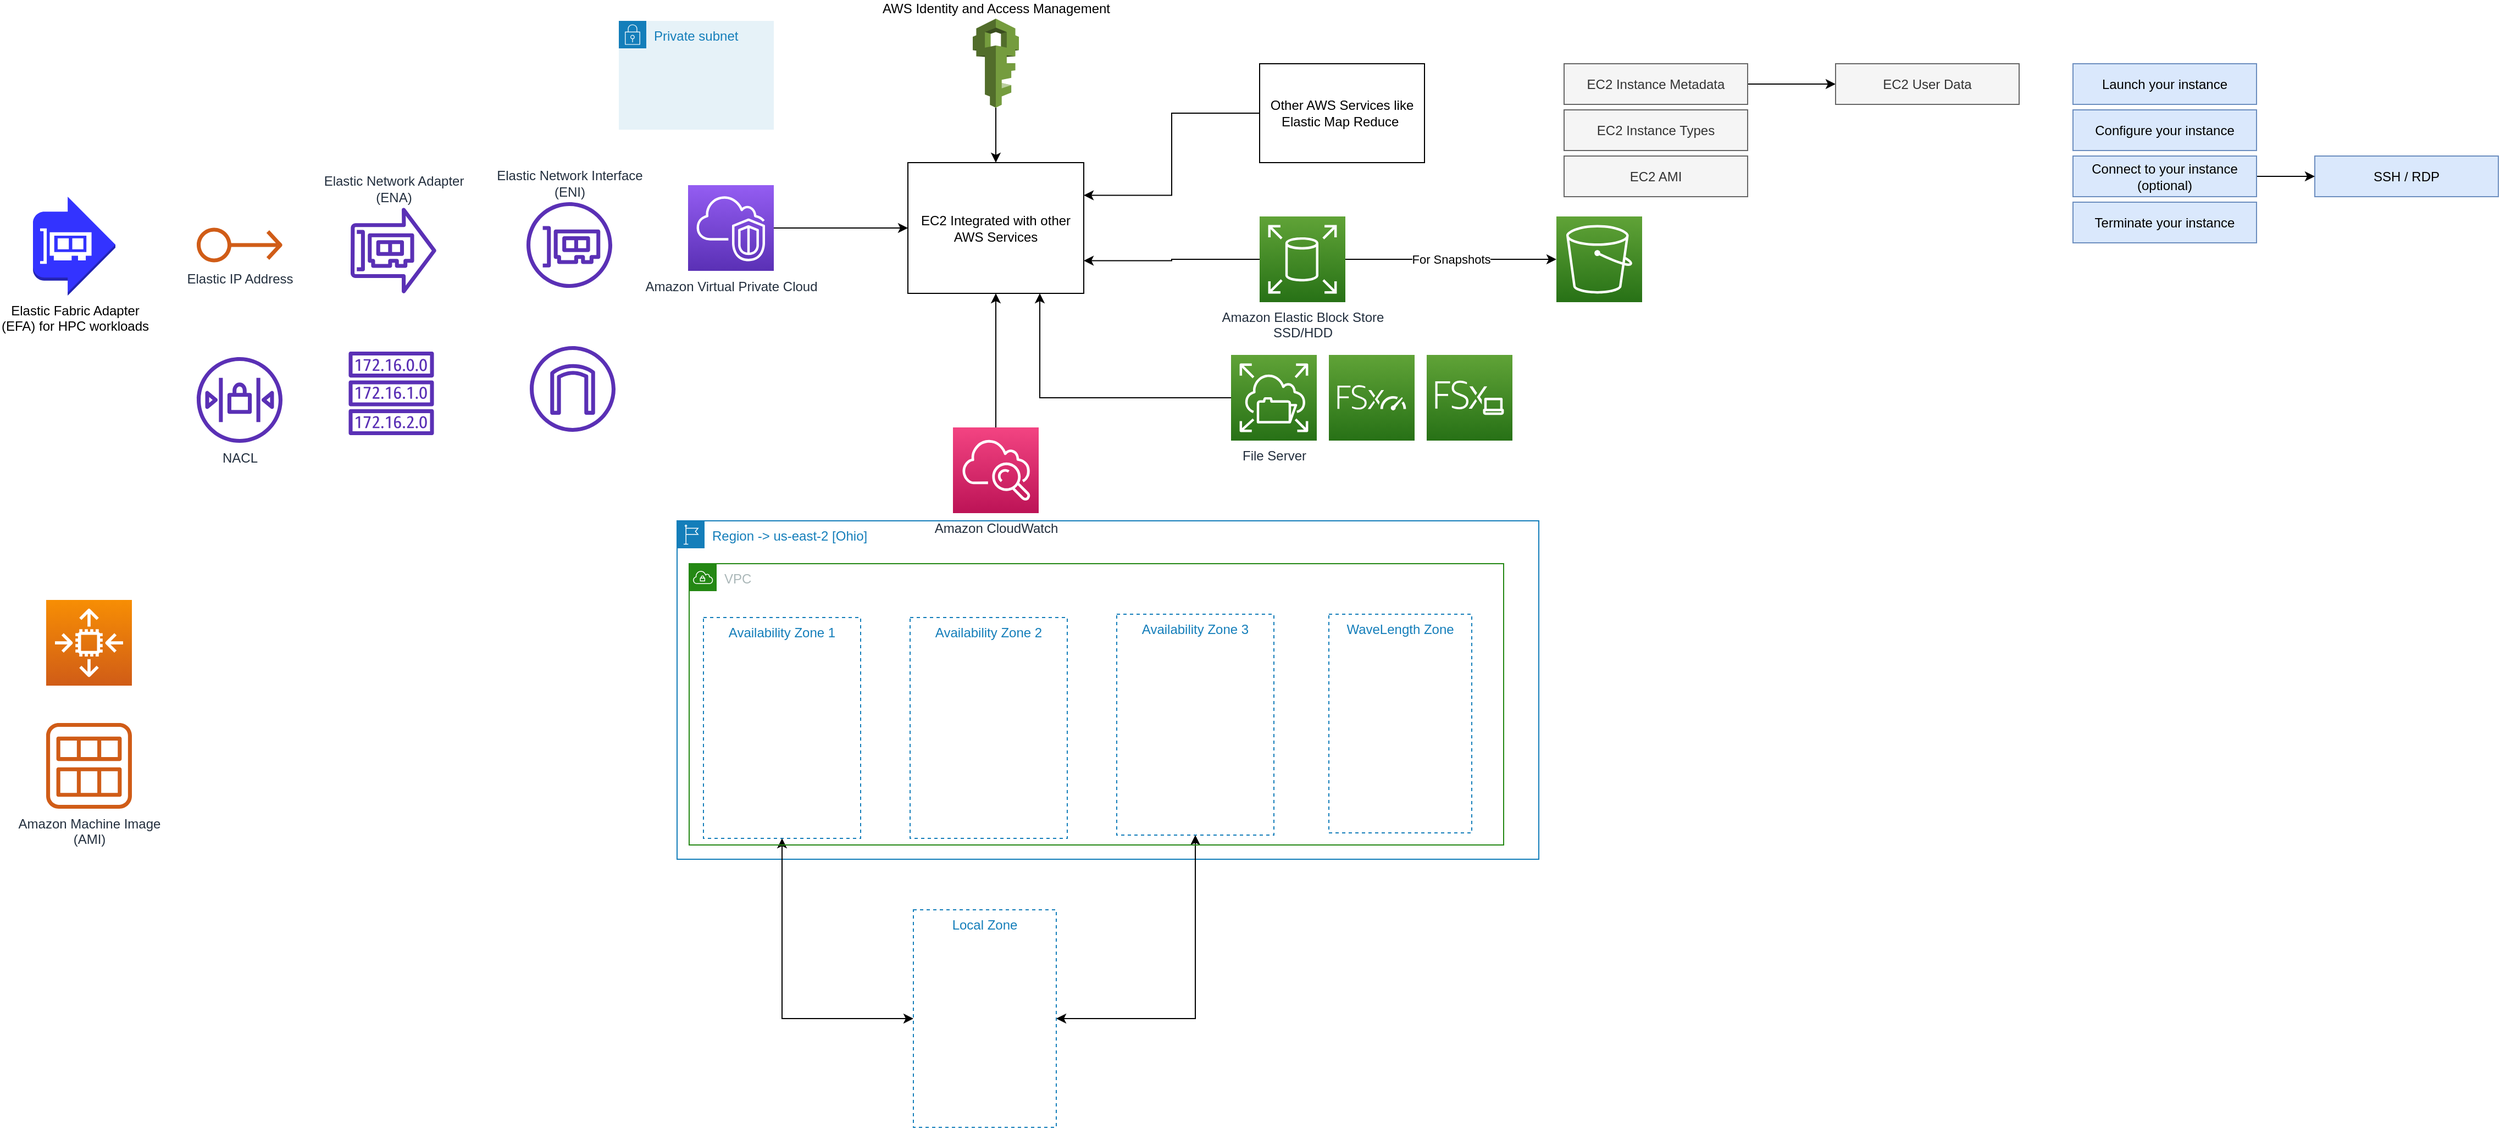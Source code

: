 <mxfile version="13.3.1" type="device" pages="8"><diagram id="pS4yI85NRQaW44ArBw65" name="EC2-General"><mxGraphModel dx="3074" dy="823" grid="0" gridSize="10" guides="1" tooltips="1" connect="1" arrows="1" fold="1" page="1" pageScale="1" pageWidth="1654" pageHeight="1169" math="0" shadow="0"><root><mxCell id="0"/><mxCell id="1" parent="0"/><mxCell id="F8vNZzzmxo8qz8bOTHR5-1" value="EC2 Integrated with other AWS Services" style="rounded=0;whiteSpace=wrap;html=1;" parent="1" vertex="1"><mxGeometry x="-792" y="173" width="160" height="119" as="geometry"/></mxCell><mxCell id="F8vNZzzmxo8qz8bOTHR5-3" style="edgeStyle=orthogonalEdgeStyle;rounded=0;orthogonalLoop=1;jettySize=auto;html=1;entryX=1;entryY=0.75;entryDx=0;entryDy=0;" parent="1" source="F8vNZzzmxo8qz8bOTHR5-2" target="F8vNZzzmxo8qz8bOTHR5-1" edge="1"><mxGeometry relative="1" as="geometry"/></mxCell><mxCell id="WmmHayBCUyj0YbIgWyjH-2" value="For Snapshots" style="edgeStyle=orthogonalEdgeStyle;rounded=0;orthogonalLoop=1;jettySize=auto;html=1;startArrow=none;startFill=0;" parent="1" source="F8vNZzzmxo8qz8bOTHR5-2" target="WmmHayBCUyj0YbIgWyjH-1" edge="1"><mxGeometry relative="1" as="geometry"/></mxCell><mxCell id="F8vNZzzmxo8qz8bOTHR5-2" value="Amazon Elastic Block Store&lt;br&gt;SSD/HDD" style="outlineConnect=0;fontColor=#232F3E;gradientColor=#60A337;gradientDirection=north;fillColor=#277116;strokeColor=#ffffff;dashed=0;verticalLabelPosition=bottom;verticalAlign=top;align=center;html=1;fontSize=12;fontStyle=0;aspect=fixed;shape=mxgraph.aws4.resourceIcon;resIcon=mxgraph.aws4.elastic_block_store;" parent="1" vertex="1"><mxGeometry x="-472" y="222" width="78" height="78" as="geometry"/></mxCell><mxCell id="F8vNZzzmxo8qz8bOTHR5-7" style="edgeStyle=orthogonalEdgeStyle;rounded=0;orthogonalLoop=1;jettySize=auto;html=1;" parent="1" source="F8vNZzzmxo8qz8bOTHR5-6" target="F8vNZzzmxo8qz8bOTHR5-1" edge="1"><mxGeometry relative="1" as="geometry"/></mxCell><mxCell id="F8vNZzzmxo8qz8bOTHR5-6" value="Amazon CloudWatch" style="outlineConnect=0;fontColor=#232F3E;gradientColor=#F34482;gradientDirection=north;fillColor=#BC1356;strokeColor=#ffffff;dashed=0;verticalLabelPosition=bottom;verticalAlign=top;align=center;html=1;fontSize=12;fontStyle=0;aspect=fixed;shape=mxgraph.aws4.resourceIcon;resIcon=mxgraph.aws4.cloudwatch;" parent="1" vertex="1"><mxGeometry x="-751" y="414" width="78" height="78" as="geometry"/></mxCell><mxCell id="F8vNZzzmxo8qz8bOTHR5-9" style="edgeStyle=orthogonalEdgeStyle;rounded=0;orthogonalLoop=1;jettySize=auto;html=1;entryX=0;entryY=0.5;entryDx=0;entryDy=0;" parent="1" source="F8vNZzzmxo8qz8bOTHR5-8" target="F8vNZzzmxo8qz8bOTHR5-1" edge="1"><mxGeometry relative="1" as="geometry"/></mxCell><mxCell id="F8vNZzzmxo8qz8bOTHR5-8" value="Amazon Virtual Private Cloud" style="outlineConnect=0;fontColor=#232F3E;gradientColor=#945DF2;gradientDirection=north;fillColor=#5A30B5;strokeColor=#ffffff;dashed=0;verticalLabelPosition=bottom;verticalAlign=top;align=center;html=1;fontSize=12;fontStyle=0;aspect=fixed;shape=mxgraph.aws4.resourceIcon;resIcon=mxgraph.aws4.vpc;" parent="1" vertex="1"><mxGeometry x="-992" y="193.5" width="78" height="78" as="geometry"/></mxCell><mxCell id="F8vNZzzmxo8qz8bOTHR5-11" style="edgeStyle=orthogonalEdgeStyle;rounded=0;orthogonalLoop=1;jettySize=auto;html=1;" parent="1" source="F8vNZzzmxo8qz8bOTHR5-10" target="F8vNZzzmxo8qz8bOTHR5-1" edge="1"><mxGeometry relative="1" as="geometry"/></mxCell><mxCell id="F8vNZzzmxo8qz8bOTHR5-10" value="AWS Identity and Access Management" style="outlineConnect=0;dashed=0;verticalLabelPosition=top;verticalAlign=bottom;align=center;html=1;shape=mxgraph.aws3.iam;fillColor=#759C3E;gradientColor=none;labelPosition=center;" parent="1" vertex="1"><mxGeometry x="-733" y="42" width="42" height="81" as="geometry"/></mxCell><mxCell id="F8vNZzzmxo8qz8bOTHR5-13" style="edgeStyle=orthogonalEdgeStyle;rounded=0;orthogonalLoop=1;jettySize=auto;html=1;entryX=1;entryY=0.25;entryDx=0;entryDy=0;" parent="1" source="F8vNZzzmxo8qz8bOTHR5-12" target="F8vNZzzmxo8qz8bOTHR5-1" edge="1"><mxGeometry relative="1" as="geometry"/></mxCell><mxCell id="F8vNZzzmxo8qz8bOTHR5-12" value="Other AWS Services like Elastic Map Reduce&amp;nbsp;" style="rounded=0;whiteSpace=wrap;html=1;" parent="1" vertex="1"><mxGeometry x="-472" y="83" width="150" height="90" as="geometry"/></mxCell><mxCell id="F8vNZzzmxo8qz8bOTHR5-14" value="Region -&amp;gt; us-east-2 [Ohio]" style="points=[[0,0],[0.25,0],[0.5,0],[0.75,0],[1,0],[1,0.25],[1,0.5],[1,0.75],[1,1],[0.75,1],[0.5,1],[0.25,1],[0,1],[0,0.75],[0,0.5],[0,0.25]];outlineConnect=0;gradientColor=none;html=1;whiteSpace=wrap;fontSize=12;fontStyle=0;shape=mxgraph.aws4.group;grIcon=mxgraph.aws4.group_region;strokeColor=#147EBA;fillColor=none;verticalAlign=top;align=left;spacingLeft=30;fontColor=#147EBA;dashed=0;" parent="1" vertex="1"><mxGeometry x="-1002" y="499" width="784" height="308" as="geometry"/></mxCell><mxCell id="F8vNZzzmxo8qz8bOTHR5-15" value="Availability Zone 1" style="fillColor=none;strokeColor=#147EBA;dashed=1;verticalAlign=top;fontStyle=0;fontColor=#147EBA;" parent="1" vertex="1"><mxGeometry x="-978" y="587" width="143" height="201" as="geometry"/></mxCell><mxCell id="F8vNZzzmxo8qz8bOTHR5-16" value="Availability Zone 2" style="fillColor=none;strokeColor=#147EBA;dashed=1;verticalAlign=top;fontStyle=0;fontColor=#147EBA;" parent="1" vertex="1"><mxGeometry x="-790" y="587" width="143" height="201" as="geometry"/></mxCell><mxCell id="F8vNZzzmxo8qz8bOTHR5-17" value="Availability Zone 3" style="fillColor=none;strokeColor=#147EBA;dashed=1;verticalAlign=top;fontStyle=0;fontColor=#147EBA;" parent="1" vertex="1"><mxGeometry x="-602" y="584" width="143" height="201" as="geometry"/></mxCell><mxCell id="F8vNZzzmxo8qz8bOTHR5-19" style="edgeStyle=orthogonalEdgeStyle;rounded=0;orthogonalLoop=1;jettySize=auto;html=1;startArrow=classic;startFill=1;" parent="1" source="F8vNZzzmxo8qz8bOTHR5-18" target="F8vNZzzmxo8qz8bOTHR5-17" edge="1"><mxGeometry relative="1" as="geometry"/></mxCell><mxCell id="F8vNZzzmxo8qz8bOTHR5-20" style="edgeStyle=orthogonalEdgeStyle;rounded=0;orthogonalLoop=1;jettySize=auto;html=1;startArrow=classic;startFill=1;" parent="1" source="F8vNZzzmxo8qz8bOTHR5-18" target="F8vNZzzmxo8qz8bOTHR5-15" edge="1"><mxGeometry relative="1" as="geometry"/></mxCell><mxCell id="F8vNZzzmxo8qz8bOTHR5-18" value="Local Zone" style="fillColor=none;strokeColor=#147EBA;dashed=1;verticalAlign=top;fontStyle=0;fontColor=#147EBA;" parent="1" vertex="1"><mxGeometry x="-787" y="853" width="130" height="198" as="geometry"/></mxCell><mxCell id="F8vNZzzmxo8qz8bOTHR5-21" value="VPC" style="points=[[0,0],[0.25,0],[0.5,0],[0.75,0],[1,0],[1,0.25],[1,0.5],[1,0.75],[1,1],[0.75,1],[0.5,1],[0.25,1],[0,1],[0,0.75],[0,0.5],[0,0.25]];outlineConnect=0;gradientColor=none;html=1;whiteSpace=wrap;fontSize=12;fontStyle=0;shape=mxgraph.aws4.group;grIcon=mxgraph.aws4.group_vpc;strokeColor=#248814;fillColor=none;verticalAlign=top;align=left;spacingLeft=30;fontColor=#AAB7B8;dashed=0;" parent="1" vertex="1"><mxGeometry x="-991" y="538" width="741" height="256" as="geometry"/></mxCell><mxCell id="F8vNZzzmxo8qz8bOTHR5-22" value="WaveLength Zone" style="fillColor=none;strokeColor=#147EBA;dashed=1;verticalAlign=top;fontStyle=0;fontColor=#147EBA;" parent="1" vertex="1"><mxGeometry x="-409" y="584" width="130" height="199" as="geometry"/></mxCell><mxCell id="loqVl2Rbvj8OwLAIkFFq-5" value="" style="edgeStyle=orthogonalEdgeStyle;rounded=0;orthogonalLoop=1;jettySize=auto;html=1;startArrow=none;startFill=0;" parent="1" source="loqVl2Rbvj8OwLAIkFFq-1" target="loqVl2Rbvj8OwLAIkFFq-4" edge="1"><mxGeometry relative="1" as="geometry"/></mxCell><mxCell id="loqVl2Rbvj8OwLAIkFFq-1" value="EC2 Instance Metadata" style="rounded=0;whiteSpace=wrap;html=1;fillColor=#f5f5f5;strokeColor=#666666;fontColor=#333333;" parent="1" vertex="1"><mxGeometry x="-195" y="83" width="167" height="37" as="geometry"/></mxCell><mxCell id="loqVl2Rbvj8OwLAIkFFq-4" value="EC2 User Data" style="rounded=0;whiteSpace=wrap;html=1;fillColor=#f5f5f5;strokeColor=#666666;fontColor=#333333;" parent="1" vertex="1"><mxGeometry x="52" y="83" width="167" height="37" as="geometry"/></mxCell><mxCell id="loqVl2Rbvj8OwLAIkFFq-2" value="EC2 Instance Types" style="rounded=0;whiteSpace=wrap;html=1;fillColor=#f5f5f5;strokeColor=#666666;fontColor=#333333;" parent="1" vertex="1"><mxGeometry x="-195" y="125" width="167" height="37" as="geometry"/></mxCell><mxCell id="loqVl2Rbvj8OwLAIkFFq-3" value="EC2 AMI" style="rounded=0;whiteSpace=wrap;html=1;fillColor=#f5f5f5;strokeColor=#666666;fontColor=#333333;" parent="1" vertex="1"><mxGeometry x="-195" y="167" width="167" height="37" as="geometry"/></mxCell><mxCell id="loqVl2Rbvj8OwLAIkFFq-7" value="Launch your instance" style="rounded=0;whiteSpace=wrap;html=1;fillColor=#dae8fc;strokeColor=#6c8ebf;" parent="1" vertex="1"><mxGeometry x="268" y="83" width="167" height="37" as="geometry"/></mxCell><mxCell id="loqVl2Rbvj8OwLAIkFFq-8" value="SSH / RDP" style="rounded=0;whiteSpace=wrap;html=1;fillColor=#dae8fc;strokeColor=#6c8ebf;" parent="1" vertex="1"><mxGeometry x="488" y="167" width="167" height="37" as="geometry"/></mxCell><mxCell id="loqVl2Rbvj8OwLAIkFFq-9" value="Configure your instance" style="rounded=0;whiteSpace=wrap;html=1;fillColor=#dae8fc;strokeColor=#6c8ebf;" parent="1" vertex="1"><mxGeometry x="268" y="125" width="167" height="37" as="geometry"/></mxCell><mxCell id="loqVl2Rbvj8OwLAIkFFq-11" style="edgeStyle=orthogonalEdgeStyle;rounded=0;orthogonalLoop=1;jettySize=auto;html=1;startArrow=none;startFill=0;" parent="1" source="loqVl2Rbvj8OwLAIkFFq-10" target="loqVl2Rbvj8OwLAIkFFq-8" edge="1"><mxGeometry relative="1" as="geometry"/></mxCell><mxCell id="loqVl2Rbvj8OwLAIkFFq-10" value="Connect to your instance (optional)" style="rounded=0;whiteSpace=wrap;html=1;fillColor=#dae8fc;strokeColor=#6c8ebf;" parent="1" vertex="1"><mxGeometry x="268" y="167" width="167" height="37" as="geometry"/></mxCell><mxCell id="loqVl2Rbvj8OwLAIkFFq-12" value="Terminate your instance" style="rounded=0;whiteSpace=wrap;html=1;fillColor=#dae8fc;strokeColor=#6c8ebf;" parent="1" vertex="1"><mxGeometry x="268" y="209" width="167" height="37" as="geometry"/></mxCell><mxCell id="WmmHayBCUyj0YbIgWyjH-1" value="" style="outlineConnect=0;fontColor=#232F3E;gradientColor=#60A337;gradientDirection=north;fillColor=#277116;strokeColor=#ffffff;dashed=0;verticalLabelPosition=bottom;verticalAlign=top;align=center;html=1;fontSize=12;fontStyle=0;aspect=fixed;shape=mxgraph.aws4.resourceIcon;resIcon=mxgraph.aws4.s3;" parent="1" vertex="1"><mxGeometry x="-202" y="222" width="78" height="78" as="geometry"/></mxCell><mxCell id="WmmHayBCUyj0YbIgWyjH-3" value="Elastic Network Interface&lt;br&gt;(ENI)" style="outlineConnect=0;fontColor=#232F3E;gradientColor=none;fillColor=#5A30B5;strokeColor=none;dashed=0;verticalLabelPosition=top;verticalAlign=bottom;align=center;html=1;fontSize=12;fontStyle=0;aspect=fixed;pointerEvents=1;shape=mxgraph.aws4.elastic_network_interface;labelPosition=center;" parent="1" vertex="1"><mxGeometry x="-1139" y="209" width="78" height="78" as="geometry"/></mxCell><mxCell id="WmmHayBCUyj0YbIgWyjH-4" value="NACL" style="outlineConnect=0;fontColor=#232F3E;gradientColor=none;fillColor=#5A30B5;strokeColor=none;dashed=0;verticalLabelPosition=bottom;verticalAlign=top;align=center;html=1;fontSize=12;fontStyle=0;aspect=fixed;pointerEvents=1;shape=mxgraph.aws4.network_access_control_list;" parent="1" vertex="1"><mxGeometry x="-1439" y="350" width="78" height="78" as="geometry"/></mxCell><mxCell id="WmmHayBCUyj0YbIgWyjH-5" value="" style="outlineConnect=0;fontColor=#232F3E;gradientColor=none;fillColor=#5A30B5;strokeColor=none;dashed=0;verticalLabelPosition=bottom;verticalAlign=top;align=center;html=1;fontSize=12;fontStyle=0;aspect=fixed;pointerEvents=1;shape=mxgraph.aws4.route_table;" parent="1" vertex="1"><mxGeometry x="-1301" y="345" width="78" height="76" as="geometry"/></mxCell><mxCell id="WmmHayBCUyj0YbIgWyjH-6" value="" style="outlineConnect=0;fontColor=#232F3E;gradientColor=none;fillColor=#5A30B5;strokeColor=none;dashed=0;verticalLabelPosition=bottom;verticalAlign=top;align=center;html=1;fontSize=12;fontStyle=0;aspect=fixed;pointerEvents=1;shape=mxgraph.aws4.internet_gateway;" parent="1" vertex="1"><mxGeometry x="-1136" y="340" width="78" height="78" as="geometry"/></mxCell><mxCell id="WmmHayBCUyj0YbIgWyjH-8" value="Private subnet" style="points=[[0,0],[0.25,0],[0.5,0],[0.75,0],[1,0],[1,0.25],[1,0.5],[1,0.75],[1,1],[0.75,1],[0.5,1],[0.25,1],[0,1],[0,0.75],[0,0.5],[0,0.25]];outlineConnect=0;gradientColor=none;html=1;whiteSpace=wrap;fontSize=12;fontStyle=0;shape=mxgraph.aws4.group;grIcon=mxgraph.aws4.group_security_group;grStroke=0;strokeColor=#147EBA;fillColor=#E6F2F8;verticalAlign=top;align=left;spacingLeft=30;fontColor=#147EBA;dashed=0;" parent="1" vertex="1"><mxGeometry x="-1055" y="44" width="141" height="99" as="geometry"/></mxCell><mxCell id="t_mymL9GcZcQ4Pv23pYg-2" style="edgeStyle=orthogonalEdgeStyle;rounded=0;orthogonalLoop=1;jettySize=auto;html=1;entryX=0.75;entryY=1;entryDx=0;entryDy=0;startArrow=none;startFill=0;" parent="1" source="t_mymL9GcZcQ4Pv23pYg-1" target="F8vNZzzmxo8qz8bOTHR5-1" edge="1"><mxGeometry relative="1" as="geometry"/></mxCell><mxCell id="t_mymL9GcZcQ4Pv23pYg-1" value="File Server" style="outlineConnect=0;fontColor=#232F3E;gradientColor=#60A337;gradientDirection=north;fillColor=#277116;strokeColor=#ffffff;dashed=0;verticalLabelPosition=bottom;verticalAlign=top;align=center;html=1;fontSize=12;fontStyle=0;aspect=fixed;shape=mxgraph.aws4.resourceIcon;resIcon=mxgraph.aws4.elastic_file_system;" parent="1" vertex="1"><mxGeometry x="-498" y="348" width="78" height="78" as="geometry"/></mxCell><mxCell id="t_mymL9GcZcQ4Pv23pYg-3" value="Elastic Network Adapter&lt;br&gt;(ENA)" style="outlineConnect=0;fontColor=#232F3E;gradientColor=none;fillColor=#5A30B5;strokeColor=none;dashed=0;verticalLabelPosition=top;verticalAlign=bottom;align=center;html=1;fontSize=12;fontStyle=0;aspect=fixed;pointerEvents=1;shape=mxgraph.aws4.elastic_network_adapter;labelPosition=center;" parent="1" vertex="1"><mxGeometry x="-1299" y="214" width="78" height="78" as="geometry"/></mxCell><mxCell id="t_mymL9GcZcQ4Pv23pYg-4" value="Elastic IP Address" style="outlineConnect=0;fontColor=#232F3E;gradientColor=none;fillColor=#D05C17;strokeColor=none;dashed=0;verticalLabelPosition=bottom;verticalAlign=top;align=center;html=1;fontSize=12;fontStyle=0;aspect=fixed;pointerEvents=1;shape=mxgraph.aws4.elastic_ip_address;" parent="1" vertex="1"><mxGeometry x="-1439" y="231.5" width="78" height="33" as="geometry"/></mxCell><mxCell id="t_mymL9GcZcQ4Pv23pYg-5" value="" style="outlineConnect=0;fontColor=#232F3E;gradientColor=#60A337;gradientDirection=north;fillColor=#277116;strokeColor=#ffffff;dashed=0;verticalLabelPosition=bottom;verticalAlign=top;align=center;html=1;fontSize=12;fontStyle=0;aspect=fixed;shape=mxgraph.aws4.resourceIcon;resIcon=mxgraph.aws4.fsx_for_lustre;" parent="1" vertex="1"><mxGeometry x="-409" y="348" width="78" height="78" as="geometry"/></mxCell><mxCell id="t_mymL9GcZcQ4Pv23pYg-6" value="" style="outlineConnect=0;fontColor=#232F3E;gradientColor=#60A337;gradientDirection=north;fillColor=#277116;strokeColor=#ffffff;dashed=0;verticalLabelPosition=bottom;verticalAlign=top;align=center;html=1;fontSize=12;fontStyle=0;aspect=fixed;shape=mxgraph.aws4.resourceIcon;resIcon=mxgraph.aws4.fsx_for_windows_file_server;" parent="1" vertex="1"><mxGeometry x="-320" y="348" width="78" height="78" as="geometry"/></mxCell><mxCell id="t_mymL9GcZcQ4Pv23pYg-7" value="Elastic Fabric Adapter&lt;br&gt;(EFA) for HPC workloads" style="outlineConnect=0;dashed=0;verticalLabelPosition=bottom;verticalAlign=top;align=center;html=1;shape=mxgraph.aws3.elastic_network_adapter;fillColor=#3333FF;gradientColor=none;" parent="1" vertex="1"><mxGeometry x="-1588" y="204" width="75" height="90" as="geometry"/></mxCell><mxCell id="t_mymL9GcZcQ4Pv23pYg-8" value="" style="outlineConnect=0;fontColor=#232F3E;gradientColor=#F78E04;gradientDirection=north;fillColor=#D05C17;strokeColor=#ffffff;dashed=0;verticalLabelPosition=bottom;verticalAlign=top;align=center;html=1;fontSize=12;fontStyle=0;aspect=fixed;shape=mxgraph.aws4.resourceIcon;resIcon=mxgraph.aws4.auto_scaling2;" parent="1" vertex="1"><mxGeometry x="-1576" y="571" width="78" height="78" as="geometry"/></mxCell><mxCell id="t_mymL9GcZcQ4Pv23pYg-9" value="Amazon Machine Image&lt;br&gt;(AMI)" style="outlineConnect=0;fontColor=#232F3E;gradientColor=none;fillColor=#D05C17;strokeColor=none;dashed=0;verticalLabelPosition=bottom;verticalAlign=top;align=center;html=1;fontSize=12;fontStyle=0;aspect=fixed;pointerEvents=1;shape=mxgraph.aws4.ami;" parent="1" vertex="1"><mxGeometry x="-1576" y="683" width="78" height="78" as="geometry"/></mxCell></root></mxGraphModel></diagram><diagram id="iouFsTAw4OFsGjdSf5Tl" name="GeneralPurpose"><mxGraphModel dx="852" dy="1321" grid="1" gridSize="10" guides="1" tooltips="1" connect="1" arrows="1" fold="1" page="1" pageScale="1" pageWidth="1169" pageHeight="827" math="0" shadow="0"><root><mxCell id="tE2FSNST1DyUM_ZDmfLr-0"/><mxCell id="tE2FSNST1DyUM_ZDmfLr-1" parent="tE2FSNST1DyUM_ZDmfLr-0"/><mxCell id="tE2FSNST1DyUM_ZDmfLr-30" value="Local Storage (3.6TB)" style="fillColor=none;strokeColor=#5A6C86;dashed=1;verticalAlign=top;fontStyle=0;fontColor=#5A6C86;" parent="tE2FSNST1DyUM_ZDmfLr-1" vertex="1"><mxGeometry x="320" y="82" width="130" height="358" as="geometry"/></mxCell><mxCell id="tE2FSNST1DyUM_ZDmfLr-5" value="compute&lt;br&gt;(amd, intel, aws graviton" style="rounded=0;whiteSpace=wrap;html=1;" parent="tE2FSNST1DyUM_ZDmfLr-1" vertex="1"><mxGeometry x="472" y="90" width="150" height="32" as="geometry"/></mxCell><mxCell id="tE2FSNST1DyUM_ZDmfLr-6" value="memory" style="rounded=0;whiteSpace=wrap;html=1;" parent="tE2FSNST1DyUM_ZDmfLr-1" vertex="1"><mxGeometry x="630" y="90" width="77" height="32" as="geometry"/></mxCell><mxCell id="tE2FSNST1DyUM_ZDmfLr-7" value="storage" style="rounded=0;whiteSpace=wrap;html=1;" parent="tE2FSNST1DyUM_ZDmfLr-1" vertex="1"><mxGeometry x="711" y="90" width="55" height="32" as="geometry"/></mxCell><mxCell id="tE2FSNST1DyUM_ZDmfLr-8" value="General purpose" style="rounded=0;whiteSpace=wrap;html=1;" parent="tE2FSNST1DyUM_ZDmfLr-1" vertex="1"><mxGeometry x="260" y="40" width="580" height="40" as="geometry"/></mxCell><mxCell id="tE2FSNST1DyUM_ZDmfLr-10" value="Web applications servers" style="rounded=1;whiteSpace=wrap;html=1;fillColor=#dae8fc;strokeColor=#6c8ebf;" parent="tE2FSNST1DyUM_ZDmfLr-1" vertex="1"><mxGeometry x="470" y="130" width="180" height="32" as="geometry"/></mxCell><mxCell id="tE2FSNST1DyUM_ZDmfLr-11" value="Small and Mid-sized databases" style="rounded=1;whiteSpace=wrap;html=1;fillColor=#dae8fc;strokeColor=#6c8ebf;" parent="tE2FSNST1DyUM_ZDmfLr-1" vertex="1"><mxGeometry x="660" y="130" width="180" height="32" as="geometry"/></mxCell><mxCell id="tE2FSNST1DyUM_ZDmfLr-12" value="Cluster computing" style="rounded=1;whiteSpace=wrap;html=1;fillColor=#dae8fc;strokeColor=#6c8ebf;" parent="tE2FSNST1DyUM_ZDmfLr-1" vertex="1"><mxGeometry x="470" y="165" width="180" height="32" as="geometry"/></mxCell><mxCell id="tE2FSNST1DyUM_ZDmfLr-13" value="Gaming servers" style="rounded=1;whiteSpace=wrap;html=1;fillColor=#dae8fc;strokeColor=#6c8ebf;" parent="tE2FSNST1DyUM_ZDmfLr-1" vertex="1"><mxGeometry x="660" y="310" width="180" height="32" as="geometry"/></mxCell><mxCell id="tE2FSNST1DyUM_ZDmfLr-14" value="Caching fleets" style="rounded=1;whiteSpace=wrap;html=1;fillColor=#dae8fc;strokeColor=#6c8ebf;" parent="tE2FSNST1DyUM_ZDmfLr-1" vertex="1"><mxGeometry x="470" y="242" width="180" height="32" as="geometry"/></mxCell><mxCell id="tE2FSNST1DyUM_ZDmfLr-15" value="App development environments" style="rounded=1;whiteSpace=wrap;html=1;fillColor=#dae8fc;strokeColor=#6c8ebf;" parent="tE2FSNST1DyUM_ZDmfLr-1" vertex="1"><mxGeometry x="660" y="168" width="180" height="32" as="geometry"/></mxCell><mxCell id="tE2FSNST1DyUM_ZDmfLr-17" value="M5" style="outlineConnect=0;fontColor=#232F3E;gradientColor=none;fillColor=#D86613;strokeColor=none;dashed=0;verticalLabelPosition=middle;verticalAlign=middle;align=center;html=1;fontSize=12;fontStyle=0;aspect=fixed;pointerEvents=1;shape=mxgraph.aws4.instance2;labelPosition=center;" parent="tE2FSNST1DyUM_ZDmfLr-1" vertex="1"><mxGeometry x="260" y="122" width="48" height="48" as="geometry"/></mxCell><mxCell id="tE2FSNST1DyUM_ZDmfLr-18" value="M5d" style="outlineConnect=0;fontColor=#232F3E;gradientColor=none;fillColor=#D86613;strokeColor=none;dashed=0;verticalLabelPosition=middle;verticalAlign=middle;align=center;html=1;fontSize=12;fontStyle=0;aspect=fixed;pointerEvents=1;shape=mxgraph.aws4.instance2;labelPosition=center;" parent="tE2FSNST1DyUM_ZDmfLr-1" vertex="1"><mxGeometry x="361" y="122" width="48" height="48" as="geometry"/></mxCell><mxCell id="tE2FSNST1DyUM_ZDmfLr-19" value="M4" style="outlineConnect=0;fontColor=#232F3E;gradientColor=none;fillColor=#FF0000;strokeColor=none;dashed=0;verticalLabelPosition=middle;verticalAlign=middle;align=center;html=1;fontSize=12;fontStyle=0;aspect=fixed;pointerEvents=1;shape=mxgraph.aws4.instance2;labelPosition=center;" parent="tE2FSNST1DyUM_ZDmfLr-1" vertex="1"><mxGeometry x="90" y="100" width="48" height="48" as="geometry"/></mxCell><mxCell id="tE2FSNST1DyUM_ZDmfLr-20" value="M5dn" style="outlineConnect=0;fontColor=#232F3E;gradientColor=none;fillColor=#D86613;strokeColor=none;dashed=0;verticalLabelPosition=middle;verticalAlign=middle;align=center;html=1;fontSize=12;fontStyle=0;aspect=fixed;pointerEvents=1;shape=mxgraph.aws4.instance2;labelPosition=center;" parent="tE2FSNST1DyUM_ZDmfLr-1" vertex="1"><mxGeometry x="361" y="188" width="48" height="48" as="geometry"/></mxCell><mxCell id="tE2FSNST1DyUM_ZDmfLr-22" value="Previous generation" style="text;html=1;strokeColor=none;fillColor=none;align=center;verticalAlign=middle;whiteSpace=wrap;rounded=0;" parent="tE2FSNST1DyUM_ZDmfLr-1" vertex="1"><mxGeometry x="30" y="110" width="40" height="20" as="geometry"/></mxCell><mxCell id="tE2FSNST1DyUM_ZDmfLr-23" value="M5n" style="outlineConnect=0;fontColor=#232F3E;gradientColor=none;fillColor=#D86613;strokeColor=none;dashed=0;verticalLabelPosition=middle;verticalAlign=middle;align=center;html=1;fontSize=12;fontStyle=0;aspect=fixed;pointerEvents=1;shape=mxgraph.aws4.instance2;labelPosition=center;" parent="tE2FSNST1DyUM_ZDmfLr-1" vertex="1"><mxGeometry x="260" y="187" width="48" height="48" as="geometry"/></mxCell><mxCell id="tE2FSNST1DyUM_ZDmfLr-24" value="Machine Learning" style="rounded=1;whiteSpace=wrap;html=1;fillColor=#dae8fc;strokeColor=#6c8ebf;" parent="tE2FSNST1DyUM_ZDmfLr-1" vertex="1"><mxGeometry x="470" y="204" width="180" height="32" as="geometry"/></mxCell><mxCell id="tE2FSNST1DyUM_ZDmfLr-25" value="Deep Learning" style="rounded=1;whiteSpace=wrap;html=1;fillColor=#dae8fc;strokeColor=#6c8ebf;" parent="tE2FSNST1DyUM_ZDmfLr-1" vertex="1"><mxGeometry x="660" y="204" width="180" height="32" as="geometry"/></mxCell><mxCell id="tE2FSNST1DyUM_ZDmfLr-26" value="M5a" style="outlineConnect=0;fontColor=#232F3E;gradientColor=none;fillColor=#D86613;strokeColor=none;dashed=0;verticalLabelPosition=middle;verticalAlign=middle;align=center;html=1;fontSize=12;fontStyle=0;aspect=fixed;pointerEvents=1;shape=mxgraph.aws4.instance2;labelPosition=center;" parent="tE2FSNST1DyUM_ZDmfLr-1" vertex="1"><mxGeometry x="260" y="242" width="48" height="48" as="geometry"/></mxCell><mxCell id="tE2FSNST1DyUM_ZDmfLr-27" value="M5ad" style="outlineConnect=0;fontColor=#232F3E;gradientColor=none;fillColor=#D86613;strokeColor=none;dashed=0;verticalLabelPosition=middle;verticalAlign=middle;align=center;html=1;fontSize=12;fontStyle=0;aspect=fixed;pointerEvents=1;shape=mxgraph.aws4.instance2;labelPosition=center;" parent="tE2FSNST1DyUM_ZDmfLr-1" vertex="1"><mxGeometry x="361" y="242" width="48" height="48" as="geometry"/></mxCell><mxCell id="tE2FSNST1DyUM_ZDmfLr-28" value="M5zn" style="outlineConnect=0;fontColor=#232F3E;gradientColor=none;fillColor=#D86613;strokeColor=none;dashed=0;verticalLabelPosition=middle;verticalAlign=middle;align=center;html=1;fontSize=12;fontStyle=0;aspect=fixed;pointerEvents=1;shape=mxgraph.aws4.instance2;labelPosition=center;" parent="tE2FSNST1DyUM_ZDmfLr-1" vertex="1"><mxGeometry x="260" y="302" width="48" height="48" as="geometry"/></mxCell><mxCell id="tE2FSNST1DyUM_ZDmfLr-29" value="HPC (Simulation modeling)" style="rounded=1;whiteSpace=wrap;html=1;fillColor=#dae8fc;strokeColor=#6c8ebf;" parent="tE2FSNST1DyUM_ZDmfLr-1" vertex="1"><mxGeometry x="470" y="310" width="180" height="32" as="geometry"/></mxCell><mxCell id="tE2FSNST1DyUM_ZDmfLr-31" value="SAP, Sharepoint, Enterprise A." style="rounded=1;whiteSpace=wrap;html=1;fillColor=#dae8fc;strokeColor=#6c8ebf;" parent="tE2FSNST1DyUM_ZDmfLr-1" vertex="1"><mxGeometry x="660" y="242" width="180" height="32" as="geometry"/></mxCell><mxCell id="tE2FSNST1DyUM_ZDmfLr-33" value="M6g" style="outlineConnect=0;fontColor=#232F3E;gradientColor=none;fillColor=#D86613;strokeColor=none;dashed=0;verticalLabelPosition=middle;verticalAlign=middle;align=center;html=1;fontSize=12;fontStyle=0;aspect=fixed;pointerEvents=1;shape=mxgraph.aws4.instance2;labelPosition=center;" parent="tE2FSNST1DyUM_ZDmfLr-1" vertex="1"><mxGeometry x="260" y="370" width="48" height="48" as="geometry"/></mxCell><mxCell id="tE2FSNST1DyUM_ZDmfLr-34" value="AWS Graviton 2" style="rounded=1;whiteSpace=wrap;html=1;fillColor=#e1d5e7;strokeColor=#9673a6;" parent="tE2FSNST1DyUM_ZDmfLr-1" vertex="1"><mxGeometry x="470" y="370" width="180" height="32" as="geometry"/></mxCell><mxCell id="tE2FSNST1DyUM_ZDmfLr-35" value="40% cheaper than M5" style="rounded=1;whiteSpace=wrap;html=1;fillColor=#e1d5e7;strokeColor=#9673a6;" parent="tE2FSNST1DyUM_ZDmfLr-1" vertex="1"><mxGeometry x="670" y="370" width="180" height="32" as="geometry"/></mxCell><mxCell id="tE2FSNST1DyUM_ZDmfLr-37" value="for apps built on open source" style="rounded=1;whiteSpace=wrap;html=1;fillColor=#e1d5e7;strokeColor=#9673a6;" parent="tE2FSNST1DyUM_ZDmfLr-1" vertex="1"><mxGeometry x="470" y="405" width="180" height="32" as="geometry"/></mxCell><mxCell id="tE2FSNST1DyUM_ZDmfLr-38" value="ARM based apps" style="rounded=1;whiteSpace=wrap;html=1;fillColor=#e1d5e7;strokeColor=#9673a6;" parent="tE2FSNST1DyUM_ZDmfLr-1" vertex="1"><mxGeometry x="670" y="405" width="180" height="32" as="geometry"/></mxCell><mxCell id="tE2FSNST1DyUM_ZDmfLr-39" value="M6gd" style="outlineConnect=0;fontColor=#232F3E;gradientColor=none;fillColor=#D86613;strokeColor=none;dashed=0;verticalLabelPosition=middle;verticalAlign=middle;align=center;html=1;fontSize=12;fontStyle=0;aspect=fixed;pointerEvents=1;shape=mxgraph.aws4.instance2;labelPosition=center;" parent="tE2FSNST1DyUM_ZDmfLr-1" vertex="1"><mxGeometry x="361" y="370" width="48" height="48" as="geometry"/></mxCell><mxCell id="tE2FSNST1DyUM_ZDmfLr-40" value="Encrypted EBS by default" style="rounded=1;whiteSpace=wrap;html=1;fillColor=#e1d5e7;strokeColor=#9673a6;" parent="tE2FSNST1DyUM_ZDmfLr-1" vertex="1"><mxGeometry x="470" y="440" width="180" height="32" as="geometry"/></mxCell><mxCell id="tE2FSNST1DyUM_ZDmfLr-41" value="M6i" style="outlineConnect=0;fontColor=#232F3E;gradientColor=none;fillColor=#D86613;strokeColor=none;dashed=0;verticalLabelPosition=middle;verticalAlign=middle;align=center;html=1;fontSize=12;fontStyle=0;aspect=fixed;pointerEvents=1;shape=mxgraph.aws4.instance2;labelPosition=center;" parent="tE2FSNST1DyUM_ZDmfLr-1" vertex="1"><mxGeometry x="260" y="500" width="48" height="48" as="geometry"/></mxCell><mxCell id="tE2FSNST1DyUM_ZDmfLr-43" value="Intel Xeon" style="rounded=1;whiteSpace=wrap;html=1;fillColor=#f5f5f5;strokeColor=#666666;fontColor=#333333;" parent="tE2FSNST1DyUM_ZDmfLr-1" vertex="1"><mxGeometry x="470" y="508" width="180" height="32" as="geometry"/></mxCell><mxCell id="tE2FSNST1DyUM_ZDmfLr-44" value="15% cheaper than M5" style="rounded=1;whiteSpace=wrap;html=1;fillColor=#f5f5f5;strokeColor=#666666;fontColor=#333333;" parent="tE2FSNST1DyUM_ZDmfLr-1" vertex="1"><mxGeometry x="670" y="508" width="180" height="32" as="geometry"/></mxCell><mxCell id="tE2FSNST1DyUM_ZDmfLr-45" value="SAP Certified" style="rounded=1;whiteSpace=wrap;html=1;fillColor=#f5f5f5;strokeColor=#666666;fontColor=#333333;" parent="tE2FSNST1DyUM_ZDmfLr-1" vertex="1"><mxGeometry x="470" y="542" width="180" height="32" as="geometry"/></mxCell><mxCell id="tE2FSNST1DyUM_ZDmfLr-46" value="Exchange, Sharepoint, SQL Ser" style="rounded=1;whiteSpace=wrap;html=1;fillColor=#f5f5f5;strokeColor=#666666;fontColor=#333333;" parent="tE2FSNST1DyUM_ZDmfLr-1" vertex="1"><mxGeometry x="670" y="542" width="180" height="32" as="geometry"/></mxCell><mxCell id="tE2FSNST1DyUM_ZDmfLr-47" value="Mac1" style="outlineConnect=0;fontColor=#232F3E;gradientColor=none;fillColor=#D86613;strokeColor=none;dashed=0;verticalLabelPosition=middle;verticalAlign=middle;align=center;html=1;fontSize=12;fontStyle=0;aspect=fixed;pointerEvents=1;shape=mxgraph.aws4.instance2;labelPosition=center;" parent="tE2FSNST1DyUM_ZDmfLr-1" vertex="1"><mxGeometry x="260" y="630" width="48" height="48" as="geometry"/></mxCell><mxCell id="tE2FSNST1DyUM_ZDmfLr-48" value="Bare metal" style="rounded=1;whiteSpace=wrap;html=1;fillColor=#ffe6cc;strokeColor=#d79b00;" parent="tE2FSNST1DyUM_ZDmfLr-1" vertex="1"><mxGeometry x="470" y="621" width="180" height="32" as="geometry"/></mxCell><mxCell id="tE2FSNST1DyUM_ZDmfLr-49" value="Dedicated Host" style="rounded=1;whiteSpace=wrap;html=1;fillColor=#ffe6cc;strokeColor=#d79b00;" parent="tE2FSNST1DyUM_ZDmfLr-1" vertex="1"><mxGeometry x="670" y="621" width="180" height="32" as="geometry"/></mxCell><mxCell id="tE2FSNST1DyUM_ZDmfLr-50" value="No EC2 autoscaling" style="rounded=1;whiteSpace=wrap;html=1;fillColor=#ffe6cc;strokeColor=#d79b00;" parent="tE2FSNST1DyUM_ZDmfLr-1" vertex="1"><mxGeometry x="470" y="655" width="180" height="32" as="geometry"/></mxCell><mxCell id="tE2FSNST1DyUM_ZDmfLr-51" value="Mac OS" style="rounded=1;whiteSpace=wrap;html=1;fillColor=#ffe6cc;strokeColor=#d79b00;" parent="tE2FSNST1DyUM_ZDmfLr-1" vertex="1"><mxGeometry x="670" y="655" width="180" height="32" as="geometry"/></mxCell><mxCell id="tE2FSNST1DyUM_ZDmfLr-58" style="edgeStyle=orthogonalEdgeStyle;rounded=0;orthogonalLoop=1;jettySize=auto;html=1;startArrow=none;startFill=0;" parent="tE2FSNST1DyUM_ZDmfLr-1" source="tE2FSNST1DyUM_ZDmfLr-52" target="tE2FSNST1DyUM_ZDmfLr-57" edge="1"><mxGeometry relative="1" as="geometry"/></mxCell><mxCell id="tE2FSNST1DyUM_ZDmfLr-61" style="edgeStyle=orthogonalEdgeStyle;rounded=0;orthogonalLoop=1;jettySize=auto;html=1;startArrow=none;startFill=0;" parent="tE2FSNST1DyUM_ZDmfLr-1" source="tE2FSNST1DyUM_ZDmfLr-52" target="tE2FSNST1DyUM_ZDmfLr-59" edge="1"><mxGeometry relative="1" as="geometry"/></mxCell><mxCell id="tE2FSNST1DyUM_ZDmfLr-62" style="edgeStyle=orthogonalEdgeStyle;rounded=0;orthogonalLoop=1;jettySize=auto;html=1;startArrow=none;startFill=0;" parent="tE2FSNST1DyUM_ZDmfLr-1" source="tE2FSNST1DyUM_ZDmfLr-52" target="tE2FSNST1DyUM_ZDmfLr-60" edge="1"><mxGeometry relative="1" as="geometry"><Array as="points"><mxPoint x="289" y="850"/></Array></mxGeometry></mxCell><mxCell id="tE2FSNST1DyUM_ZDmfLr-64" style="edgeStyle=orthogonalEdgeStyle;rounded=0;orthogonalLoop=1;jettySize=auto;html=1;startArrow=none;startFill=0;" parent="tE2FSNST1DyUM_ZDmfLr-1" source="tE2FSNST1DyUM_ZDmfLr-52" target="tE2FSNST1DyUM_ZDmfLr-63" edge="1"><mxGeometry relative="1" as="geometry"><Array as="points"><mxPoint x="289" y="904"/></Array></mxGeometry></mxCell><mxCell id="tE2FSNST1DyUM_ZDmfLr-52" value="T" style="outlineConnect=0;fontColor=#232F3E;gradientColor=none;fillColor=#D86613;strokeColor=none;dashed=0;verticalLabelPosition=middle;verticalAlign=middle;align=center;html=1;fontSize=12;fontStyle=0;aspect=fixed;pointerEvents=1;shape=mxgraph.aws4.instance2;labelPosition=center;" parent="tE2FSNST1DyUM_ZDmfLr-1" vertex="1"><mxGeometry x="265" y="749" width="48" height="48" as="geometry"/></mxCell><mxCell id="tE2FSNST1DyUM_ZDmfLr-53" value="15% cheaper than M" style="rounded=1;whiteSpace=wrap;html=1;fillColor=#d80073;strokeColor=#A50040;fontColor=#ffffff;" parent="tE2FSNST1DyUM_ZDmfLr-1" vertex="1"><mxGeometry x="480" y="780" width="180" height="32" as="geometry"/></mxCell><mxCell id="tE2FSNST1DyUM_ZDmfLr-54" value="2 VCPU / 0.5GB" style="rounded=1;whiteSpace=wrap;html=1;fillColor=#d80073;strokeColor=#A50040;fontColor=#ffffff;" parent="tE2FSNST1DyUM_ZDmfLr-1" vertex="1"><mxGeometry x="680" y="780" width="180" height="32" as="geometry"/></mxCell><mxCell id="tE2FSNST1DyUM_ZDmfLr-57" value="nano" style="outlineConnect=0;fontColor=#232F3E;gradientColor=none;fillColor=#D86613;strokeColor=none;dashed=0;verticalLabelPosition=middle;verticalAlign=middle;align=center;html=1;fontSize=12;fontStyle=0;aspect=fixed;pointerEvents=1;shape=mxgraph.aws4.instance2;labelPosition=center;" parent="tE2FSNST1DyUM_ZDmfLr-1" vertex="1"><mxGeometry x="360" y="710" width="48" height="48" as="geometry"/></mxCell><mxCell id="tE2FSNST1DyUM_ZDmfLr-59" value="micro" style="outlineConnect=0;fontColor=#232F3E;gradientColor=none;fillColor=#D86613;strokeColor=none;dashed=0;verticalLabelPosition=middle;verticalAlign=middle;align=center;html=1;fontSize=12;fontStyle=0;aspect=fixed;pointerEvents=1;shape=mxgraph.aws4.instance2;labelPosition=center;" parent="tE2FSNST1DyUM_ZDmfLr-1" vertex="1"><mxGeometry x="361" y="766" width="48" height="48" as="geometry"/></mxCell><mxCell id="tE2FSNST1DyUM_ZDmfLr-60" value="small" style="outlineConnect=0;fontColor=#232F3E;gradientColor=none;fillColor=#D86613;strokeColor=none;dashed=0;verticalLabelPosition=middle;verticalAlign=middle;align=center;html=1;fontSize=12;fontStyle=0;aspect=fixed;pointerEvents=1;shape=mxgraph.aws4.instance2;labelPosition=center;" parent="tE2FSNST1DyUM_ZDmfLr-1" vertex="1"><mxGeometry x="360" y="820" width="48" height="48" as="geometry"/></mxCell><mxCell id="tE2FSNST1DyUM_ZDmfLr-63" value="medium" style="outlineConnect=0;fontColor=#232F3E;gradientColor=none;fillColor=#D86613;strokeColor=none;dashed=0;verticalLabelPosition=middle;verticalAlign=middle;align=center;html=1;fontSize=12;fontStyle=0;aspect=fixed;pointerEvents=1;shape=mxgraph.aws4.instance2;labelPosition=center;" parent="tE2FSNST1DyUM_ZDmfLr-1" vertex="1"><mxGeometry x="361" y="880" width="48" height="48" as="geometry"/></mxCell><mxCell id="tE2FSNST1DyUM_ZDmfLr-69" value="T4g" style="outlineConnect=0;fontColor=#232F3E;gradientColor=none;fillColor=#D86613;strokeColor=none;dashed=0;verticalLabelPosition=middle;verticalAlign=middle;align=center;html=1;fontSize=12;fontStyle=0;aspect=fixed;pointerEvents=1;shape=mxgraph.aws4.instance2;labelPosition=center;" parent="tE2FSNST1DyUM_ZDmfLr-1" vertex="1"><mxGeometry x="272" y="1014" width="48" height="48" as="geometry"/></mxCell><mxCell id="tE2FSNST1DyUM_ZDmfLr-70" value="Burstables Instances" style="rounded=1;whiteSpace=wrap;html=1;fillColor=#a20025;strokeColor=#6F0000;fontColor=#ffffff;" parent="tE2FSNST1DyUM_ZDmfLr-1" vertex="1"><mxGeometry x="270" y="960" width="710" height="32" as="geometry"/></mxCell><mxCell id="tE2FSNST1DyUM_ZDmfLr-71" value="AWS Graviton2 processors with Arm Neoverse N1 cores" style="rounded=1;whiteSpace=wrap;html=1;fillColor=#60a917;strokeColor=#2D7600;fontColor=#ffffff;" parent="tE2FSNST1DyUM_ZDmfLr-1" vertex="1"><mxGeometry x="350" y="1022" width="330" height="32" as="geometry"/></mxCell><mxCell id="tE2FSNST1DyUM_ZDmfLr-72" value="T3" style="outlineConnect=0;fontColor=#232F3E;gradientColor=none;fillColor=#D86613;strokeColor=none;dashed=0;verticalLabelPosition=middle;verticalAlign=middle;align=center;html=1;fontSize=12;fontStyle=0;aspect=fixed;pointerEvents=1;shape=mxgraph.aws4.instance2;labelPosition=center;" parent="tE2FSNST1DyUM_ZDmfLr-1" vertex="1"><mxGeometry x="272" y="1130" width="48" height="48" as="geometry"/></mxCell><mxCell id="tE2FSNST1DyUM_ZDmfLr-73" value="T3a" style="outlineConnect=0;fontColor=#232F3E;gradientColor=none;fillColor=#D86613;strokeColor=none;dashed=0;verticalLabelPosition=middle;verticalAlign=middle;align=center;html=1;fontSize=12;fontStyle=0;aspect=fixed;pointerEvents=1;shape=mxgraph.aws4.instance2;labelPosition=center;" parent="tE2FSNST1DyUM_ZDmfLr-1" vertex="1"><mxGeometry x="272" y="1070" width="48" height="48" as="geometry"/></mxCell><mxCell id="tE2FSNST1DyUM_ZDmfLr-76" value="T2" style="outlineConnect=0;fontColor=#232F3E;gradientColor=none;fillColor=#FF0000;strokeColor=none;dashed=0;verticalLabelPosition=middle;verticalAlign=middle;align=center;html=1;fontSize=12;fontStyle=0;aspect=fixed;pointerEvents=1;shape=mxgraph.aws4.instance2;labelPosition=center;" parent="tE2FSNST1DyUM_ZDmfLr-1" vertex="1"><mxGeometry x="272" y="1200" width="48" height="48" as="geometry"/></mxCell><mxCell id="tE2FSNST1DyUM_ZDmfLr-77" value="Previous generation" style="text;html=1;strokeColor=none;fillColor=none;align=center;verticalAlign=middle;whiteSpace=wrap;rounded=0;" parent="tE2FSNST1DyUM_ZDmfLr-1" vertex="1"><mxGeometry x="212" y="1210" width="40" height="20" as="geometry"/></mxCell><mxCell id="tE2FSNST1DyUM_ZDmfLr-78" value="20% lower than T3" style="rounded=1;whiteSpace=wrap;html=1;fillColor=#60a917;strokeColor=#2D7600;fontColor=#ffffff;" parent="tE2FSNST1DyUM_ZDmfLr-1" vertex="1"><mxGeometry x="690" y="1022" width="330" height="32" as="geometry"/></mxCell><mxCell id="tE2FSNST1DyUM_ZDmfLr-79" value="Dedicated Instances (T3 only) / Dedicated Hosts (T3 only)" style="rounded=1;whiteSpace=wrap;html=1;fillColor=#60a917;strokeColor=#2D7600;fontColor=#ffffff;" parent="tE2FSNST1DyUM_ZDmfLr-1" vertex="1"><mxGeometry x="350" y="1138" width="330" height="32" as="geometry"/></mxCell><mxCell id="tE2FSNST1DyUM_ZDmfLr-80" value="Code repositories" style="rounded=1;whiteSpace=wrap;html=1;fillColor=#60a917;strokeColor=#2D7600;fontColor=#ffffff;" parent="tE2FSNST1DyUM_ZDmfLr-1" vertex="1"><mxGeometry x="350" y="1078" width="120" height="32" as="geometry"/></mxCell><mxCell id="tE2FSNST1DyUM_ZDmfLr-81" value="Websites / Web apps" style="rounded=1;whiteSpace=wrap;html=1;fillColor=#60a917;strokeColor=#2D7600;fontColor=#ffffff;" parent="tE2FSNST1DyUM_ZDmfLr-1" vertex="1"><mxGeometry x="480" y="1078" width="120" height="32" as="geometry"/></mxCell><mxCell id="tE2FSNST1DyUM_ZDmfLr-82" value="Microservices" style="rounded=1;whiteSpace=wrap;html=1;fillColor=#60a917;strokeColor=#2D7600;fontColor=#ffffff;" parent="tE2FSNST1DyUM_ZDmfLr-1" vertex="1"><mxGeometry x="610" y="1078" width="120" height="32" as="geometry"/></mxCell><mxCell id="tE2FSNST1DyUM_ZDmfLr-83" value="Test / development / staging envs" style="rounded=1;whiteSpace=wrap;html=1;fillColor=#60a917;strokeColor=#2D7600;fontColor=#ffffff;" parent="tE2FSNST1DyUM_ZDmfLr-1" vertex="1"><mxGeometry x="740" y="1078" width="250" height="32" as="geometry"/></mxCell><mxCell id="IfdYGdlCtlshwImLyyuj-0" value="networking" style="rounded=0;whiteSpace=wrap;html=1;" vertex="1" parent="tE2FSNST1DyUM_ZDmfLr-1"><mxGeometry x="770" y="90" width="70" height="32" as="geometry"/></mxCell><mxCell id="9S7PaVqFt-q8SwtvyaVA-0" value="&lt;font style=&quot;font-size: 20px&quot;&gt;t 4 g . micro (Storage-Optimized)&lt;/font&gt;" style="rounded=0;whiteSpace=wrap;html=1;fillColor=#1ba1e2;strokeColor=#006EAF;fontColor=#ffffff;" vertex="1" parent="tE2FSNST1DyUM_ZDmfLr-1"><mxGeometry x="260" y="-40" width="351" height="60" as="geometry"/></mxCell><mxCell id="9S7PaVqFt-q8SwtvyaVA-1" value="Type and Generation" style="text;html=1;strokeColor=none;fillColor=none;align=center;verticalAlign=middle;whiteSpace=wrap;rounded=0;" vertex="1" parent="tE2FSNST1DyUM_ZDmfLr-1"><mxGeometry x="269" y="-80" width="62" height="20" as="geometry"/></mxCell><mxCell id="9S7PaVqFt-q8SwtvyaVA-2" value="Size = (nano, micro, small, medium, large, xlarge, bare metal)" style="text;html=1;strokeColor=none;fillColor=none;align=center;verticalAlign=middle;whiteSpace=wrap;rounded=0;" vertex="1" parent="tE2FSNST1DyUM_ZDmfLr-1"><mxGeometry x="351" y="-80" width="360" height="20" as="geometry"/></mxCell><mxCell id="9S7PaVqFt-q8SwtvyaVA-3" value="t = instance family&lt;br&gt;4 = generation&lt;br&gt;g = type of processor -&amp;gt; a = amd ; g = graviton; r/n/i = intel&lt;br&gt;d =&amp;nbsp;Has a local NVMe based SSD storage or n =&amp;nbsp;Has enhanced networking capabilities&lt;br&gt;Example:&amp;nbsp;&lt;span style=&quot;color: rgb(35 , 47 , 62) ; text-align: center&quot;&gt;M6gd,&amp;nbsp;&lt;/span&gt;&lt;span style=&quot;color: rgb(35 , 47 , 62) ; text-align: center&quot;&gt;M5dn&lt;/span&gt;" style="text;html=1;strokeColor=none;fillColor=none;align=left;verticalAlign=middle;whiteSpace=wrap;rounded=0;" vertex="1" parent="tE2FSNST1DyUM_ZDmfLr-1"><mxGeometry x="260" y="-260" width="478" height="90" as="geometry"/></mxCell><mxCell id="9S7PaVqFt-q8SwtvyaVA-4" value="t = Burstable above line base with cpu credits&lt;br&gt;" style="text;html=1;strokeColor=none;fillColor=none;align=left;verticalAlign=middle;whiteSpace=wrap;rounded=0;" vertex="1" parent="tE2FSNST1DyUM_ZDmfLr-1"><mxGeometry x="269" y="-180" width="478" height="90" as="geometry"/></mxCell></root></mxGraphModel></diagram><diagram name="Compute-Optimized" id="i8i5d6-ujpO8yTDF3Wyi"><mxGraphModel dx="852" dy="1321" grid="1" gridSize="10" guides="1" tooltips="1" connect="1" arrows="1" fold="1" page="1" pageScale="1" pageWidth="1169" pageHeight="827" math="0" shadow="0"><root><mxCell id="mjbgG7moMwOzvwihif3C-0"/><mxCell id="mjbgG7moMwOzvwihif3C-1" parent="mjbgG7moMwOzvwihif3C-0"/><mxCell id="mjbgG7moMwOzvwihif3C-6" value="Compute Optimized" style="rounded=0;whiteSpace=wrap;html=1;" parent="mjbgG7moMwOzvwihif3C-1" vertex="1"><mxGeometry x="260" y="40" width="580" height="40" as="geometry"/></mxCell><mxCell id="mjbgG7moMwOzvwihif3C-7" value="Batch processing" style="rounded=1;whiteSpace=wrap;html=1;fillColor=#dae8fc;strokeColor=#6c8ebf;" parent="mjbgG7moMwOzvwihif3C-1" vertex="1"><mxGeometry x="470" y="130" width="180" height="32" as="geometry"/></mxCell><mxCell id="mjbgG7moMwOzvwihif3C-8" value="Media transcoding" style="rounded=1;whiteSpace=wrap;html=1;fillColor=#dae8fc;strokeColor=#6c8ebf;" parent="mjbgG7moMwOzvwihif3C-1" vertex="1"><mxGeometry x="660" y="130" width="180" height="32" as="geometry"/></mxCell><mxCell id="mjbgG7moMwOzvwihif3C-9" value="HPC Web Servers" style="rounded=1;whiteSpace=wrap;html=1;fillColor=#dae8fc;strokeColor=#6c8ebf;" parent="mjbgG7moMwOzvwihif3C-1" vertex="1"><mxGeometry x="470" y="165" width="180" height="32" as="geometry"/></mxCell><mxCell id="mjbgG7moMwOzvwihif3C-10" value="Ad serving / video encoding" style="rounded=1;whiteSpace=wrap;html=1;fillColor=#dae8fc;strokeColor=#6c8ebf;" parent="mjbgG7moMwOzvwihif3C-1" vertex="1"><mxGeometry x="660" y="310" width="180" height="32" as="geometry"/></mxCell><mxCell id="mjbgG7moMwOzvwihif3C-11" value="CPU-based Machine learning" style="rounded=1;whiteSpace=wrap;html=1;fillColor=#dae8fc;strokeColor=#6c8ebf;" parent="mjbgG7moMwOzvwihif3C-1" vertex="1"><mxGeometry x="470" y="270" width="180" height="32" as="geometry"/></mxCell><mxCell id="mjbgG7moMwOzvwihif3C-12" value="HPC /Machine Learning" style="rounded=1;whiteSpace=wrap;html=1;fillColor=#dae8fc;strokeColor=#6c8ebf;" parent="mjbgG7moMwOzvwihif3C-1" vertex="1"><mxGeometry x="660" y="168" width="180" height="32" as="geometry"/></mxCell><mxCell id="mjbgG7moMwOzvwihif3C-13" value="C5" style="outlineConnect=0;fontColor=#232F3E;gradientColor=none;fillColor=#D86613;strokeColor=none;dashed=0;verticalLabelPosition=middle;verticalAlign=middle;align=center;html=1;fontSize=12;fontStyle=0;aspect=fixed;pointerEvents=1;shape=mxgraph.aws4.instance2;labelPosition=center;" parent="mjbgG7moMwOzvwihif3C-1" vertex="1"><mxGeometry x="260" y="122" width="48" height="48" as="geometry"/></mxCell><mxCell id="mjbgG7moMwOzvwihif3C-14" value="C5n" style="outlineConnect=0;fontColor=#232F3E;gradientColor=none;fillColor=#D86613;strokeColor=none;dashed=0;verticalLabelPosition=middle;verticalAlign=middle;align=center;html=1;fontSize=12;fontStyle=0;aspect=fixed;pointerEvents=1;shape=mxgraph.aws4.instance2;labelPosition=center;" parent="mjbgG7moMwOzvwihif3C-1" vertex="1"><mxGeometry x="361" y="122" width="48" height="48" as="geometry"/></mxCell><mxCell id="mjbgG7moMwOzvwihif3C-15" value="C4" style="outlineConnect=0;fontColor=#232F3E;gradientColor=none;fillColor=#FF0000;strokeColor=none;dashed=0;verticalLabelPosition=middle;verticalAlign=middle;align=center;html=1;fontSize=12;fontStyle=0;aspect=fixed;pointerEvents=1;shape=mxgraph.aws4.instance2;labelPosition=center;" parent="mjbgG7moMwOzvwihif3C-1" vertex="1"><mxGeometry x="90" y="100" width="48" height="48" as="geometry"/></mxCell><mxCell id="mjbgG7moMwOzvwihif3C-17" value="Previous generation" style="text;html=1;strokeColor=none;fillColor=none;align=center;verticalAlign=middle;whiteSpace=wrap;rounded=0;" parent="mjbgG7moMwOzvwihif3C-1" vertex="1"><mxGeometry x="30" y="110" width="40" height="20" as="geometry"/></mxCell><mxCell id="mjbgG7moMwOzvwihif3C-19" value="Scientific modeling" style="rounded=1;whiteSpace=wrap;html=1;fillColor=#dae8fc;strokeColor=#6c8ebf;" parent="mjbgG7moMwOzvwihif3C-1" vertex="1"><mxGeometry x="470" y="204" width="180" height="32" as="geometry"/></mxCell><mxCell id="mjbgG7moMwOzvwihif3C-20" value="Dedicated Gaming servers" style="rounded=1;whiteSpace=wrap;html=1;fillColor=#dae8fc;strokeColor=#6c8ebf;" parent="mjbgG7moMwOzvwihif3C-1" vertex="1"><mxGeometry x="660" y="204" width="180" height="32" as="geometry"/></mxCell><mxCell id="mjbgG7moMwOzvwihif3C-23" value="C6g" style="outlineConnect=0;fontColor=#232F3E;gradientColor=none;fillColor=#D86613;strokeColor=none;dashed=0;verticalLabelPosition=middle;verticalAlign=middle;align=center;html=1;fontSize=12;fontStyle=0;aspect=fixed;pointerEvents=1;shape=mxgraph.aws4.instance2;labelPosition=center;" parent="mjbgG7moMwOzvwihif3C-1" vertex="1"><mxGeometry x="260" y="270" width="48" height="48" as="geometry"/></mxCell><mxCell id="mjbgG7moMwOzvwihif3C-24" value="Batch processing /HPC" style="rounded=1;whiteSpace=wrap;html=1;fillColor=#dae8fc;strokeColor=#6c8ebf;" parent="mjbgG7moMwOzvwihif3C-1" vertex="1"><mxGeometry x="470" y="310" width="180" height="32" as="geometry"/></mxCell><mxCell id="mjbgG7moMwOzvwihif3C-67" value="&lt;font style=&quot;font-size: 20px&quot;&gt;t4g . micro (Storage-Optimized)&lt;/font&gt;" style="rounded=0;whiteSpace=wrap;html=1;fillColor=#1ba1e2;strokeColor=#006EAF;fontColor=#ffffff;" parent="mjbgG7moMwOzvwihif3C-1" vertex="1"><mxGeometry x="289" y="-70" width="351" height="60" as="geometry"/></mxCell><mxCell id="mjbgG7moMwOzvwihif3C-68" value="Generation" style="text;html=1;strokeColor=none;fillColor=none;align=center;verticalAlign=middle;whiteSpace=wrap;rounded=0;" parent="mjbgG7moMwOzvwihif3C-1" vertex="1"><mxGeometry x="298" y="-110" width="62" height="20" as="geometry"/></mxCell><mxCell id="mjbgG7moMwOzvwihif3C-69" value="Type" style="text;html=1;strokeColor=none;fillColor=none;align=center;verticalAlign=middle;whiteSpace=wrap;rounded=0;" parent="mjbgG7moMwOzvwihif3C-1" vertex="1"><mxGeometry x="370" width="62" height="20" as="geometry"/></mxCell><mxCell id="mjbgG7moMwOzvwihif3C-70" value="Family" style="text;html=1;strokeColor=none;fillColor=none;align=center;verticalAlign=middle;whiteSpace=wrap;rounded=0;" parent="mjbgG7moMwOzvwihif3C-1" vertex="1"><mxGeometry x="488" y="-100" width="62" height="20" as="geometry"/></mxCell><mxCell id="acW6Oe2X1JefZwCBMLJ1-0" value="C6gd" style="outlineConnect=0;fontColor=#232F3E;gradientColor=none;fillColor=#D86613;strokeColor=none;dashed=0;verticalLabelPosition=middle;verticalAlign=middle;align=center;html=1;fontSize=12;fontStyle=0;aspect=fixed;pointerEvents=1;shape=mxgraph.aws4.instance2;labelPosition=center;" parent="mjbgG7moMwOzvwihif3C-1" vertex="1"><mxGeometry x="377" y="270" width="48" height="48" as="geometry"/></mxCell><mxCell id="acW6Oe2X1JefZwCBMLJ1-1" value="C6gn" style="outlineConnect=0;fontColor=#232F3E;gradientColor=none;fillColor=#D86613;strokeColor=none;dashed=0;verticalLabelPosition=middle;verticalAlign=middle;align=center;html=1;fontSize=12;fontStyle=0;aspect=fixed;pointerEvents=1;shape=mxgraph.aws4.instance2;labelPosition=center;" parent="mjbgG7moMwOzvwihif3C-1" vertex="1"><mxGeometry x="312" y="270" width="48" height="48" as="geometry"/></mxCell><mxCell id="acW6Oe2X1JefZwCBMLJ1-2" value="AWS Graviton2 processors" style="rounded=1;whiteSpace=wrap;html=1;fillColor=#dae8fc;strokeColor=#6c8ebf;" parent="mjbgG7moMwOzvwihif3C-1" vertex="1"><mxGeometry x="50" y="278" width="180" height="32" as="geometry"/></mxCell><mxCell id="acW6Oe2X1JefZwCBMLJ1-3" value="Distributed analytics" style="rounded=1;whiteSpace=wrap;html=1;fillColor=#dae8fc;strokeColor=#6c8ebf;" parent="mjbgG7moMwOzvwihif3C-1" vertex="1"><mxGeometry x="660" y="270" width="180" height="32" as="geometry"/></mxCell><mxCell id="acW6Oe2X1JefZwCBMLJ1-5" value="C6i" style="outlineConnect=0;fontColor=#232F3E;gradientColor=none;fillColor=#D86613;strokeColor=none;dashed=0;verticalLabelPosition=middle;verticalAlign=middle;align=center;html=1;fontSize=12;fontStyle=0;aspect=fixed;pointerEvents=1;shape=mxgraph.aws4.instance2;labelPosition=center;" parent="mjbgG7moMwOzvwihif3C-1" vertex="1"><mxGeometry x="260" y="400" width="48" height="48" as="geometry"/></mxCell><mxCell id="acW6Oe2X1JefZwCBMLJ1-6" value="Highly scalable multiplayer gaming" style="rounded=1;whiteSpace=wrap;html=1;fillColor=#fff2cc;strokeColor=#d6b656;" parent="mjbgG7moMwOzvwihif3C-1" vertex="1"><mxGeometry x="470" y="400" width="180" height="32" as="geometry"/></mxCell><mxCell id="acW6Oe2X1JefZwCBMLJ1-7" value="Video encoding" style="rounded=1;whiteSpace=wrap;html=1;fillColor=#fff2cc;strokeColor=#d6b656;" parent="mjbgG7moMwOzvwihif3C-1" vertex="1"><mxGeometry x="660" y="400" width="180" height="32" as="geometry"/></mxCell><mxCell id="rbIS9xsq7BDC8BLrAz59-0" value="compute&lt;br&gt;(amd, intel, aws graviton" style="rounded=0;whiteSpace=wrap;html=1;" vertex="1" parent="mjbgG7moMwOzvwihif3C-1"><mxGeometry x="472" y="90" width="150" height="32" as="geometry"/></mxCell><mxCell id="rbIS9xsq7BDC8BLrAz59-1" value="memory" style="rounded=0;whiteSpace=wrap;html=1;" vertex="1" parent="mjbgG7moMwOzvwihif3C-1"><mxGeometry x="630" y="90" width="77" height="32" as="geometry"/></mxCell><mxCell id="rbIS9xsq7BDC8BLrAz59-2" value="storage" style="rounded=0;whiteSpace=wrap;html=1;" vertex="1" parent="mjbgG7moMwOzvwihif3C-1"><mxGeometry x="711" y="90" width="55" height="32" as="geometry"/></mxCell><mxCell id="rbIS9xsq7BDC8BLrAz59-3" value="networking" style="rounded=0;whiteSpace=wrap;html=1;" vertex="1" parent="mjbgG7moMwOzvwihif3C-1"><mxGeometry x="770" y="90" width="70" height="32" as="geometry"/></mxCell></root></mxGraphModel></diagram><diagram name="Memory-Optimized" id="hLxOPINfy9jvUuS6tqyP"><mxGraphModel dx="852" dy="1321" grid="1" gridSize="10" guides="1" tooltips="1" connect="1" arrows="1" fold="1" page="1" pageScale="1" pageWidth="1169" pageHeight="827" math="0" shadow="0"><root><mxCell id="3mv4TlOGZtrNYb8Xbo8Z-0"/><mxCell id="3mv4TlOGZtrNYb8Xbo8Z-1" parent="3mv4TlOGZtrNYb8Xbo8Z-0"/><mxCell id="3mv4TlOGZtrNYb8Xbo8Z-5" value="Memory Optimized" style="rounded=0;whiteSpace=wrap;html=1;" parent="3mv4TlOGZtrNYb8Xbo8Z-1" vertex="1"><mxGeometry x="260" y="40" width="580" height="40" as="geometry"/></mxCell><mxCell id="3mv4TlOGZtrNYb8Xbo8Z-6" value="SQL and No SQL databases" style="rounded=1;whiteSpace=wrap;html=1;fillColor=#dae8fc;strokeColor=#6c8ebf;" parent="3mv4TlOGZtrNYb8Xbo8Z-1" vertex="1"><mxGeometry x="470" y="130" width="180" height="32" as="geometry"/></mxCell><mxCell id="3mv4TlOGZtrNYb8Xbo8Z-7" value="Distributed web scale cache" style="rounded=1;whiteSpace=wrap;html=1;fillColor=#dae8fc;strokeColor=#6c8ebf;" parent="3mv4TlOGZtrNYb8Xbo8Z-1" vertex="1"><mxGeometry x="660" y="130" width="180" height="32" as="geometry"/></mxCell><mxCell id="3mv4TlOGZtrNYb8Xbo8Z-8" value="In Memory databases" style="rounded=1;whiteSpace=wrap;html=1;fillColor=#dae8fc;strokeColor=#6c8ebf;" parent="3mv4TlOGZtrNYb8Xbo8Z-1" vertex="1"><mxGeometry x="470" y="165" width="180" height="32" as="geometry"/></mxCell><mxCell id="3mv4TlOGZtrNYb8Xbo8Z-9" value="Ad serving / video encoding" style="rounded=1;whiteSpace=wrap;html=1;fillColor=#dae8fc;strokeColor=#6c8ebf;" parent="3mv4TlOGZtrNYb8Xbo8Z-1" vertex="1"><mxGeometry x="660" y="310" width="180" height="32" as="geometry"/></mxCell><mxCell id="3mv4TlOGZtrNYb8Xbo8Z-10" value="Open source databases" style="rounded=1;whiteSpace=wrap;html=1;fillColor=#dae8fc;strokeColor=#6c8ebf;" parent="3mv4TlOGZtrNYb8Xbo8Z-1" vertex="1"><mxGeometry x="470" y="270" width="180" height="32" as="geometry"/></mxCell><mxCell id="3mv4TlOGZtrNYb8Xbo8Z-11" value="HPC / Electronic Design Automation" style="rounded=1;whiteSpace=wrap;html=1;fillColor=#dae8fc;strokeColor=#6c8ebf;" parent="3mv4TlOGZtrNYb8Xbo8Z-1" vertex="1"><mxGeometry x="660" y="168" width="180" height="32" as="geometry"/></mxCell><mxCell id="3mv4TlOGZtrNYb8Xbo8Z-12" value="R5" style="outlineConnect=0;fontColor=#232F3E;gradientColor=none;fillColor=#D86613;strokeColor=none;dashed=0;verticalLabelPosition=middle;verticalAlign=middle;align=center;html=1;fontSize=12;fontStyle=0;aspect=fixed;pointerEvents=1;shape=mxgraph.aws4.instance2;labelPosition=center;" parent="3mv4TlOGZtrNYb8Xbo8Z-1" vertex="1"><mxGeometry x="220" y="122" width="48" height="48" as="geometry"/></mxCell><mxCell id="3mv4TlOGZtrNYb8Xbo8Z-13" value="R5a" style="outlineConnect=0;fontColor=#232F3E;gradientColor=none;fillColor=#D86613;strokeColor=none;dashed=0;verticalLabelPosition=middle;verticalAlign=middle;align=center;html=1;fontSize=12;fontStyle=0;aspect=fixed;pointerEvents=1;shape=mxgraph.aws4.instance2;labelPosition=center;" parent="3mv4TlOGZtrNYb8Xbo8Z-1" vertex="1"><mxGeometry x="282" y="122" width="48" height="48" as="geometry"/></mxCell><mxCell id="3mv4TlOGZtrNYb8Xbo8Z-14" value="R4" style="outlineConnect=0;fontColor=#232F3E;gradientColor=none;fillColor=#FF0000;strokeColor=none;dashed=0;verticalLabelPosition=middle;verticalAlign=middle;align=center;html=1;fontSize=12;fontStyle=0;aspect=fixed;pointerEvents=1;shape=mxgraph.aws4.instance2;labelPosition=center;" parent="3mv4TlOGZtrNYb8Xbo8Z-1" vertex="1"><mxGeometry x="90" y="100" width="48" height="48" as="geometry"/></mxCell><mxCell id="3mv4TlOGZtrNYb8Xbo8Z-15" value="Previous generation" style="text;html=1;strokeColor=none;fillColor=none;align=center;verticalAlign=middle;whiteSpace=wrap;rounded=0;" parent="3mv4TlOGZtrNYb8Xbo8Z-1" vertex="1"><mxGeometry x="30" y="110" width="40" height="20" as="geometry"/></mxCell><mxCell id="3mv4TlOGZtrNYb8Xbo8Z-18" value="R6g" style="outlineConnect=0;fontColor=#232F3E;gradientColor=none;fillColor=#D86613;strokeColor=none;dashed=0;verticalLabelPosition=middle;verticalAlign=middle;align=center;html=1;fontSize=12;fontStyle=0;aspect=fixed;pointerEvents=1;shape=mxgraph.aws4.instance2;labelPosition=center;" parent="3mv4TlOGZtrNYb8Xbo8Z-1" vertex="1"><mxGeometry x="260" y="270" width="48" height="48" as="geometry"/></mxCell><mxCell id="3mv4TlOGZtrNYb8Xbo8Z-19" value="Batch processing /HPC" style="rounded=1;whiteSpace=wrap;html=1;fillColor=#dae8fc;strokeColor=#6c8ebf;" parent="3mv4TlOGZtrNYb8Xbo8Z-1" vertex="1"><mxGeometry x="470" y="310" width="180" height="32" as="geometry"/></mxCell><mxCell id="3mv4TlOGZtrNYb8Xbo8Z-20" value="&lt;font style=&quot;font-size: 20px&quot;&gt;t4g . micro (Storage-Optimized)&lt;/font&gt;" style="rounded=0;whiteSpace=wrap;html=1;fillColor=#1ba1e2;strokeColor=#006EAF;fontColor=#ffffff;" parent="3mv4TlOGZtrNYb8Xbo8Z-1" vertex="1"><mxGeometry x="289" y="-70" width="351" height="60" as="geometry"/></mxCell><mxCell id="3mv4TlOGZtrNYb8Xbo8Z-21" value="Generation" style="text;html=1;strokeColor=none;fillColor=none;align=center;verticalAlign=middle;whiteSpace=wrap;rounded=0;" parent="3mv4TlOGZtrNYb8Xbo8Z-1" vertex="1"><mxGeometry x="298" y="-110" width="62" height="20" as="geometry"/></mxCell><mxCell id="3mv4TlOGZtrNYb8Xbo8Z-22" value="Type" style="text;html=1;strokeColor=none;fillColor=none;align=center;verticalAlign=middle;whiteSpace=wrap;rounded=0;" parent="3mv4TlOGZtrNYb8Xbo8Z-1" vertex="1"><mxGeometry x="370" width="62" height="20" as="geometry"/></mxCell><mxCell id="3mv4TlOGZtrNYb8Xbo8Z-23" value="Family" style="text;html=1;strokeColor=none;fillColor=none;align=center;verticalAlign=middle;whiteSpace=wrap;rounded=0;" parent="3mv4TlOGZtrNYb8Xbo8Z-1" vertex="1"><mxGeometry x="488" y="-100" width="62" height="20" as="geometry"/></mxCell><mxCell id="3mv4TlOGZtrNYb8Xbo8Z-24" value="R6gd" style="outlineConnect=0;fontColor=#232F3E;gradientColor=none;fillColor=#D86613;strokeColor=none;dashed=0;verticalLabelPosition=middle;verticalAlign=middle;align=center;html=1;fontSize=12;fontStyle=0;aspect=fixed;pointerEvents=1;shape=mxgraph.aws4.instance2;labelPosition=center;" parent="3mv4TlOGZtrNYb8Xbo8Z-1" vertex="1"><mxGeometry x="330" y="270" width="48" height="48" as="geometry"/></mxCell><mxCell id="3mv4TlOGZtrNYb8Xbo8Z-26" value="AWS Graviton2 processors" style="rounded=1;whiteSpace=wrap;html=1;fillColor=#dae8fc;strokeColor=#6c8ebf;" parent="3mv4TlOGZtrNYb8Xbo8Z-1" vertex="1"><mxGeometry x="50" y="278" width="180" height="32" as="geometry"/></mxCell><mxCell id="3mv4TlOGZtrNYb8Xbo8Z-27" value="In Memory cache" style="rounded=1;whiteSpace=wrap;html=1;fillColor=#dae8fc;strokeColor=#6c8ebf;" parent="3mv4TlOGZtrNYb8Xbo8Z-1" vertex="1"><mxGeometry x="660" y="270" width="180" height="32" as="geometry"/></mxCell><mxCell id="3mv4TlOGZtrNYb8Xbo8Z-28" value="u-*" style="outlineConnect=0;fontColor=#232F3E;gradientColor=none;fillColor=#D86613;strokeColor=none;dashed=0;verticalLabelPosition=middle;verticalAlign=middle;align=center;html=1;fontSize=12;fontStyle=0;aspect=fixed;pointerEvents=1;shape=mxgraph.aws4.instance2;labelPosition=center;" parent="3mv4TlOGZtrNYb8Xbo8Z-1" vertex="1"><mxGeometry x="260" y="392" width="48" height="48" as="geometry"/></mxCell><mxCell id="3mv4TlOGZtrNYb8Xbo8Z-29" value="High memory u instances" style="rounded=1;whiteSpace=wrap;html=1;fillColor=#fff2cc;strokeColor=#d6b656;" parent="3mv4TlOGZtrNYb8Xbo8Z-1" vertex="1"><mxGeometry x="470" y="400" width="180" height="32" as="geometry"/></mxCell><mxCell id="3mv4TlOGZtrNYb8Xbo8Z-30" value="SAP HANA" style="rounded=1;whiteSpace=wrap;html=1;fillColor=#fff2cc;strokeColor=#d6b656;" parent="3mv4TlOGZtrNYb8Xbo8Z-1" vertex="1"><mxGeometry x="660" y="400" width="180" height="32" as="geometry"/></mxCell><mxCell id="3mv4TlOGZtrNYb8Xbo8Z-31" value="R5b" style="outlineConnect=0;fontColor=#232F3E;gradientColor=none;fillColor=#D86613;strokeColor=none;dashed=0;verticalLabelPosition=middle;verticalAlign=middle;align=center;html=1;fontSize=12;fontStyle=0;aspect=fixed;pointerEvents=1;shape=mxgraph.aws4.instance2;labelPosition=center;" parent="3mv4TlOGZtrNYb8Xbo8Z-1" vertex="1"><mxGeometry x="337" y="122" width="48" height="48" as="geometry"/></mxCell><mxCell id="3mv4TlOGZtrNYb8Xbo8Z-32" value="R5n" style="outlineConnect=0;fontColor=#232F3E;gradientColor=none;fillColor=#D86613;strokeColor=none;dashed=0;verticalLabelPosition=middle;verticalAlign=middle;align=center;html=1;fontSize=12;fontStyle=0;aspect=fixed;pointerEvents=1;shape=mxgraph.aws4.instance2;labelPosition=center;" parent="3mv4TlOGZtrNYb8Xbo8Z-1" vertex="1"><mxGeometry x="400" y="122" width="48" height="48" as="geometry"/></mxCell><mxCell id="3mv4TlOGZtrNYb8Xbo8Z-33" value="Big data Analytics / Deep Learning" style="rounded=1;whiteSpace=wrap;html=1;fillColor=#dae8fc;strokeColor=#6c8ebf;" parent="3mv4TlOGZtrNYb8Xbo8Z-1" vertex="1"><mxGeometry x="470" y="200" width="180" height="32" as="geometry"/></mxCell><mxCell id="3mv4TlOGZtrNYb8Xbo8Z-34" value="SQL Server R5b" style="rounded=1;whiteSpace=wrap;html=1;fillColor=#dae8fc;strokeColor=#6c8ebf;" parent="3mv4TlOGZtrNYb8Xbo8Z-1" vertex="1"><mxGeometry x="660" y="204" width="180" height="32" as="geometry"/></mxCell><mxCell id="3mv4TlOGZtrNYb8Xbo8Z-35" value="X2g" style="outlineConnect=0;fontColor=#232F3E;gradientColor=none;fillColor=#D86613;strokeColor=none;dashed=0;verticalLabelPosition=middle;verticalAlign=middle;align=center;html=1;fontSize=12;fontStyle=0;aspect=fixed;pointerEvents=1;shape=mxgraph.aws4.instance2;labelPosition=center;" parent="3mv4TlOGZtrNYb8Xbo8Z-1" vertex="1"><mxGeometry x="200" y="490" width="48" height="48" as="geometry"/></mxCell><mxCell id="3mv4TlOGZtrNYb8Xbo8Z-36" value="Containeraized apps" style="rounded=1;whiteSpace=wrap;html=1;fillColor=#e1d5e7;strokeColor=#9673a6;" parent="3mv4TlOGZtrNYb8Xbo8Z-1" vertex="1"><mxGeometry x="470" y="498" width="180" height="32" as="geometry"/></mxCell><mxCell id="3mv4TlOGZtrNYb8Xbo8Z-37" value="High performance databases" style="rounded=1;whiteSpace=wrap;html=1;fillColor=#e1d5e7;strokeColor=#9673a6;" parent="3mv4TlOGZtrNYb8Xbo8Z-1" vertex="1"><mxGeometry x="660" y="498" width="180" height="32" as="geometry"/></mxCell><mxCell id="3mv4TlOGZtrNYb8Xbo8Z-38" value="X1e" style="outlineConnect=0;fontColor=#232F3E;gradientColor=none;fillColor=#D86613;strokeColor=none;dashed=0;verticalLabelPosition=middle;verticalAlign=middle;align=center;html=1;fontSize=12;fontStyle=0;aspect=fixed;pointerEvents=1;shape=mxgraph.aws4.instance2;labelPosition=center;" parent="3mv4TlOGZtrNYb8Xbo8Z-1" vertex="1"><mxGeometry x="330" y="490" width="48" height="48" as="geometry"/></mxCell><mxCell id="3mv4TlOGZtrNYb8Xbo8Z-39" value="X2gd" style="outlineConnect=0;fontColor=#232F3E;gradientColor=none;fillColor=#D86613;strokeColor=none;dashed=0;verticalLabelPosition=middle;verticalAlign=middle;align=center;html=1;fontSize=12;fontStyle=0;aspect=fixed;pointerEvents=1;shape=mxgraph.aws4.instance2;labelPosition=center;" parent="3mv4TlOGZtrNYb8Xbo8Z-1" vertex="1"><mxGeometry x="400" y="490" width="48" height="48" as="geometry"/></mxCell><mxCell id="3mv4TlOGZtrNYb8Xbo8Z-40" value="X1" style="outlineConnect=0;fontColor=#232F3E;gradientColor=none;fillColor=#D86613;strokeColor=none;dashed=0;verticalLabelPosition=middle;verticalAlign=middle;align=center;html=1;fontSize=12;fontStyle=0;aspect=fixed;pointerEvents=1;shape=mxgraph.aws4.instance2;labelPosition=center;" parent="3mv4TlOGZtrNYb8Xbo8Z-1" vertex="1"><mxGeometry x="268" y="490" width="48" height="48" as="geometry"/></mxCell><mxCell id="3mv4TlOGZtrNYb8Xbo8Z-41" value="EDA" style="rounded=1;whiteSpace=wrap;html=1;fillColor=#e1d5e7;strokeColor=#9673a6;" parent="3mv4TlOGZtrNYb8Xbo8Z-1" vertex="1"><mxGeometry x="470" y="570" width="180" height="32" as="geometry"/></mxCell><mxCell id="3mv4TlOGZtrNYb8Xbo8Z-42" value="High performance databases" style="rounded=1;whiteSpace=wrap;html=1;fillColor=#e1d5e7;strokeColor=#9673a6;" parent="3mv4TlOGZtrNYb8Xbo8Z-1" vertex="1"><mxGeometry x="660" y="570" width="180" height="32" as="geometry"/></mxCell><mxCell id="3mv4TlOGZtrNYb8Xbo8Z-43" value="Z1d" style="outlineConnect=0;fontColor=#232F3E;gradientColor=none;fillColor=#D86613;strokeColor=none;dashed=0;verticalLabelPosition=middle;verticalAlign=middle;align=center;html=1;fontSize=12;fontStyle=0;aspect=fixed;pointerEvents=1;shape=mxgraph.aws4.instance2;labelPosition=center;" parent="3mv4TlOGZtrNYb8Xbo8Z-1" vertex="1"><mxGeometry x="260" y="562" width="48" height="48" as="geometry"/></mxCell><mxCell id="sGDoqCmtV9aOOSKGoUJe-0" value="compute&lt;br&gt;(amd, intel, aws graviton" style="rounded=0;whiteSpace=wrap;html=1;" vertex="1" parent="3mv4TlOGZtrNYb8Xbo8Z-1"><mxGeometry x="472" y="90" width="150" height="32" as="geometry"/></mxCell><mxCell id="sGDoqCmtV9aOOSKGoUJe-1" value="memory" style="rounded=0;whiteSpace=wrap;html=1;" vertex="1" parent="3mv4TlOGZtrNYb8Xbo8Z-1"><mxGeometry x="630" y="90" width="77" height="32" as="geometry"/></mxCell><mxCell id="sGDoqCmtV9aOOSKGoUJe-2" value="storage" style="rounded=0;whiteSpace=wrap;html=1;" vertex="1" parent="3mv4TlOGZtrNYb8Xbo8Z-1"><mxGeometry x="711" y="90" width="55" height="32" as="geometry"/></mxCell><mxCell id="sGDoqCmtV9aOOSKGoUJe-3" value="networking" style="rounded=0;whiteSpace=wrap;html=1;" vertex="1" parent="3mv4TlOGZtrNYb8Xbo8Z-1"><mxGeometry x="770" y="90" width="70" height="32" as="geometry"/></mxCell></root></mxGraphModel></diagram><diagram name="Storage-Optimized" id="cgqeYQJ36yA7i67wLLmU"><mxGraphModel dx="852" dy="1321" grid="1" gridSize="10" guides="1" tooltips="1" connect="1" arrows="1" fold="1" page="1" pageScale="1" pageWidth="1169" pageHeight="827" math="0" shadow="0"><root><mxCell id="ejGwr6SCIoeQnk09cgaF-0"/><mxCell id="ejGwr6SCIoeQnk09cgaF-1" parent="ejGwr6SCIoeQnk09cgaF-0"/><mxCell id="ejGwr6SCIoeQnk09cgaF-5" value="Storage Optimized" style="rounded=0;whiteSpace=wrap;html=1;" parent="ejGwr6SCIoeQnk09cgaF-1" vertex="1"><mxGeometry x="260" y="40" width="580" height="40" as="geometry"/></mxCell><mxCell id="ejGwr6SCIoeQnk09cgaF-6" value="Massive parallel processing (MPP) data warehouse" style="rounded=1;whiteSpace=wrap;html=1;fillColor=#dae8fc;strokeColor=#6c8ebf;" parent="ejGwr6SCIoeQnk09cgaF-1" vertex="1"><mxGeometry x="470" y="130" width="180" height="32" as="geometry"/></mxCell><mxCell id="ejGwr6SCIoeQnk09cgaF-7" value="MapReduce and Hadoop distributed computing" style="rounded=1;whiteSpace=wrap;html=1;fillColor=#dae8fc;strokeColor=#6c8ebf;" parent="ejGwr6SCIoeQnk09cgaF-1" vertex="1"><mxGeometry x="660" y="130" width="180" height="32" as="geometry"/></mxCell><mxCell id="ejGwr6SCIoeQnk09cgaF-8" value="Log or data processing applications" style="rounded=1;whiteSpace=wrap;html=1;fillColor=#dae8fc;strokeColor=#6c8ebf;" parent="ejGwr6SCIoeQnk09cgaF-1" vertex="1"><mxGeometry x="470" y="165" width="180" height="32" as="geometry"/></mxCell><mxCell id="ejGwr6SCIoeQnk09cgaF-10" value="Data-intensive workloads such as MapReduce and distributed file systems" style="rounded=1;whiteSpace=wrap;html=1;fillColor=#dae8fc;strokeColor=#6c8ebf;" parent="ejGwr6SCIoeQnk09cgaF-1" vertex="1"><mxGeometry x="390" y="270" width="260" height="32" as="geometry"/></mxCell><mxCell id="ejGwr6SCIoeQnk09cgaF-11" value="File storage workloads such as GPFC and BeeFS" style="rounded=1;whiteSpace=wrap;html=1;fillColor=#dae8fc;strokeColor=#6c8ebf;" parent="ejGwr6SCIoeQnk09cgaF-1" vertex="1"><mxGeometry x="660" y="168" width="180" height="32" as="geometry"/></mxCell><mxCell id="ejGwr6SCIoeQnk09cgaF-12" value="D2" style="outlineConnect=0;fontColor=#232F3E;gradientColor=none;fillColor=#D86613;strokeColor=none;dashed=0;verticalLabelPosition=middle;verticalAlign=middle;align=center;html=1;fontSize=12;fontStyle=0;aspect=fixed;pointerEvents=1;shape=mxgraph.aws4.instance2;labelPosition=center;" parent="ejGwr6SCIoeQnk09cgaF-1" vertex="1"><mxGeometry x="220" y="122" width="48" height="48" as="geometry"/></mxCell><mxCell id="ejGwr6SCIoeQnk09cgaF-13" value="R5a" style="outlineConnect=0;fontColor=#232F3E;gradientColor=none;fillColor=#D86613;strokeColor=none;dashed=0;verticalLabelPosition=middle;verticalAlign=middle;align=center;html=1;fontSize=12;fontStyle=0;aspect=fixed;pointerEvents=1;shape=mxgraph.aws4.instance2;labelPosition=center;" parent="ejGwr6SCIoeQnk09cgaF-1" vertex="1"><mxGeometry x="282" y="122" width="48" height="48" as="geometry"/></mxCell><mxCell id="ejGwr6SCIoeQnk09cgaF-16" value="H1" style="outlineConnect=0;fontColor=#232F3E;gradientColor=none;fillColor=#D86613;strokeColor=none;dashed=0;verticalLabelPosition=middle;verticalAlign=middle;align=center;html=1;fontSize=12;fontStyle=0;aspect=fixed;pointerEvents=1;shape=mxgraph.aws4.instance2;labelPosition=center;" parent="ejGwr6SCIoeQnk09cgaF-1" vertex="1"><mxGeometry x="260" y="270" width="48" height="48" as="geometry"/></mxCell><mxCell id="ejGwr6SCIoeQnk09cgaF-17" value="Applications that require high-throughput access to large quantities of data" style="rounded=1;whiteSpace=wrap;html=1;fillColor=#dae8fc;strokeColor=#6c8ebf;" parent="ejGwr6SCIoeQnk09cgaF-1" vertex="1"><mxGeometry x="470" y="310" width="440" height="32" as="geometry"/></mxCell><mxCell id="ejGwr6SCIoeQnk09cgaF-18" value="&lt;font style=&quot;font-size: 20px&quot;&gt;t4g . micro (Storage-Optimized)&lt;/font&gt;" style="rounded=0;whiteSpace=wrap;html=1;fillColor=#1ba1e2;strokeColor=#006EAF;fontColor=#ffffff;" parent="ejGwr6SCIoeQnk09cgaF-1" vertex="1"><mxGeometry x="289" y="-70" width="351" height="60" as="geometry"/></mxCell><mxCell id="ejGwr6SCIoeQnk09cgaF-19" value="Generation" style="text;html=1;strokeColor=none;fillColor=none;align=center;verticalAlign=middle;whiteSpace=wrap;rounded=0;" parent="ejGwr6SCIoeQnk09cgaF-1" vertex="1"><mxGeometry x="298" y="-110" width="62" height="20" as="geometry"/></mxCell><mxCell id="ejGwr6SCIoeQnk09cgaF-20" value="Type" style="text;html=1;strokeColor=none;fillColor=none;align=center;verticalAlign=middle;whiteSpace=wrap;rounded=0;" parent="ejGwr6SCIoeQnk09cgaF-1" vertex="1"><mxGeometry x="370" width="62" height="20" as="geometry"/></mxCell><mxCell id="ejGwr6SCIoeQnk09cgaF-21" value="Family" style="text;html=1;strokeColor=none;fillColor=none;align=center;verticalAlign=middle;whiteSpace=wrap;rounded=0;" parent="ejGwr6SCIoeQnk09cgaF-1" vertex="1"><mxGeometry x="488" y="-100" width="62" height="20" as="geometry"/></mxCell><mxCell id="ejGwr6SCIoeQnk09cgaF-25" value="I3" style="outlineConnect=0;fontColor=#232F3E;gradientColor=none;fillColor=#D86613;strokeColor=none;dashed=0;verticalLabelPosition=middle;verticalAlign=middle;align=center;html=1;fontSize=12;fontStyle=0;aspect=fixed;pointerEvents=1;shape=mxgraph.aws4.instance2;labelPosition=center;" parent="ejGwr6SCIoeQnk09cgaF-1" vertex="1"><mxGeometry x="260" y="392" width="48" height="48" as="geometry"/></mxCell><mxCell id="ejGwr6SCIoeQnk09cgaF-26" value="High frequency online transaction processing (OLTP) systems" style="rounded=1;whiteSpace=wrap;html=1;fillColor=#fff2cc;strokeColor=#d6b656;" parent="ejGwr6SCIoeQnk09cgaF-1" vertex="1"><mxGeometry x="470" y="400" width="180" height="60" as="geometry"/></mxCell><mxCell id="ejGwr6SCIoeQnk09cgaF-27" value="Data warehousing applications" style="rounded=1;whiteSpace=wrap;html=1;fillColor=#fff2cc;strokeColor=#d6b656;" parent="ejGwr6SCIoeQnk09cgaF-1" vertex="1"><mxGeometry x="660" y="400" width="180" height="32" as="geometry"/></mxCell><mxCell id="ejGwr6SCIoeQnk09cgaF-28" value="R5b" style="outlineConnect=0;fontColor=#232F3E;gradientColor=none;fillColor=#D86613;strokeColor=none;dashed=0;verticalLabelPosition=middle;verticalAlign=middle;align=center;html=1;fontSize=12;fontStyle=0;aspect=fixed;pointerEvents=1;shape=mxgraph.aws4.instance2;labelPosition=center;" parent="ejGwr6SCIoeQnk09cgaF-1" vertex="1"><mxGeometry x="337" y="122" width="48" height="48" as="geometry"/></mxCell><mxCell id="ejGwr6SCIoeQnk09cgaF-29" value="R5n" style="outlineConnect=0;fontColor=#232F3E;gradientColor=none;fillColor=#D86613;strokeColor=none;dashed=0;verticalLabelPosition=middle;verticalAlign=middle;align=center;html=1;fontSize=12;fontStyle=0;aspect=fixed;pointerEvents=1;shape=mxgraph.aws4.instance2;labelPosition=center;" parent="ejGwr6SCIoeQnk09cgaF-1" vertex="1"><mxGeometry x="400" y="122" width="48" height="48" as="geometry"/></mxCell><mxCell id="ejGwr6SCIoeQnk09cgaF-30" value="Large data lakes for HPC workloads" style="rounded=1;whiteSpace=wrap;html=1;fillColor=#dae8fc;strokeColor=#6c8ebf;" parent="ejGwr6SCIoeQnk09cgaF-1" vertex="1"><mxGeometry x="470" y="200" width="180" height="32" as="geometry"/></mxCell><mxCell id="ejGwr6SCIoeQnk09cgaF-31" value="Applications requiring sequential access to large amounts of data on direct-attached instance storage" style="rounded=1;whiteSpace=wrap;html=1;fillColor=#dae8fc;strokeColor=#6c8ebf;" parent="ejGwr6SCIoeQnk09cgaF-1" vertex="1"><mxGeometry x="660" y="270" width="350" height="32" as="geometry"/></mxCell><mxCell id="ejGwr6SCIoeQnk09cgaF-41" value="I3 instances offer the best price per I/O performance for workloads such as NoSQL databases, in-memory databases, data warehousing, Elasticsearch, and analytics workloads." style="rounded=1;whiteSpace=wrap;html=1;fillColor=#fff2cc;strokeColor=#d6b656;" parent="ejGwr6SCIoeQnk09cgaF-1" vertex="1"><mxGeometry x="660" y="440" width="290" height="80" as="geometry"/></mxCell><mxCell id="JL0vTsIXWxtSDhsCDSk4-0" value="compute&lt;br&gt;(amd, intel, aws graviton" style="rounded=0;whiteSpace=wrap;html=1;" vertex="1" parent="ejGwr6SCIoeQnk09cgaF-1"><mxGeometry x="472" y="90" width="150" height="32" as="geometry"/></mxCell><mxCell id="JL0vTsIXWxtSDhsCDSk4-1" value="memory" style="rounded=0;whiteSpace=wrap;html=1;" vertex="1" parent="ejGwr6SCIoeQnk09cgaF-1"><mxGeometry x="630" y="90" width="77" height="32" as="geometry"/></mxCell><mxCell id="JL0vTsIXWxtSDhsCDSk4-2" value="storage" style="rounded=0;whiteSpace=wrap;html=1;" vertex="1" parent="ejGwr6SCIoeQnk09cgaF-1"><mxGeometry x="711" y="90" width="55" height="32" as="geometry"/></mxCell><mxCell id="JL0vTsIXWxtSDhsCDSk4-3" value="networking" style="rounded=0;whiteSpace=wrap;html=1;" vertex="1" parent="ejGwr6SCIoeQnk09cgaF-1"><mxGeometry x="770" y="90" width="70" height="32" as="geometry"/></mxCell></root></mxGraphModel></diagram><diagram name="GPU-Accelerated-Computing" id="dprl1uQIzqCbLLsOIU5s"><mxGraphModel dx="852" dy="1321" grid="1" gridSize="10" guides="1" tooltips="1" connect="1" arrows="1" fold="1" page="1" pageScale="1" pageWidth="1169" pageHeight="827" math="0" shadow="0"><root><mxCell id="EA_E7rMR9VYcwS2NTTqi-0"/><mxCell id="EA_E7rMR9VYcwS2NTTqi-1" parent="EA_E7rMR9VYcwS2NTTqi-0"/><mxCell id="EA_E7rMR9VYcwS2NTTqi-2" value="CUDA" style="rounded=0;whiteSpace=wrap;html=1;" parent="EA_E7rMR9VYcwS2NTTqi-1" vertex="1"><mxGeometry x="465" y="90" width="80" height="32" as="geometry"/></mxCell><mxCell id="EA_E7rMR9VYcwS2NTTqi-3" value="nvidia GPU" style="rounded=0;whiteSpace=wrap;html=1;" parent="EA_E7rMR9VYcwS2NTTqi-1" vertex="1"><mxGeometry x="560" y="90" width="80" height="32" as="geometry"/></mxCell><mxCell id="EA_E7rMR9VYcwS2NTTqi-4" value="OpenCL" style="rounded=0;whiteSpace=wrap;html=1;" parent="EA_E7rMR9VYcwS2NTTqi-1" vertex="1"><mxGeometry x="650" y="90" width="80" height="32" as="geometry"/></mxCell><mxCell id="EA_E7rMR9VYcwS2NTTqi-5" value="GPU Optimized / Accelerated computing" style="rounded=0;whiteSpace=wrap;html=1;" parent="EA_E7rMR9VYcwS2NTTqi-1" vertex="1"><mxGeometry x="260" y="10" width="580" height="40" as="geometry"/></mxCell><mxCell id="EA_E7rMR9VYcwS2NTTqi-6" value="Video rendering" style="rounded=1;whiteSpace=wrap;html=1;fillColor=#dae8fc;strokeColor=#6c8ebf;" parent="EA_E7rMR9VYcwS2NTTqi-1" vertex="1"><mxGeometry x="470" y="130" width="180" height="32" as="geometry"/></mxCell><mxCell id="EA_E7rMR9VYcwS2NTTqi-7" value="Cloud gaming" style="rounded=1;whiteSpace=wrap;html=1;fillColor=#dae8fc;strokeColor=#6c8ebf;" parent="EA_E7rMR9VYcwS2NTTqi-1" vertex="1"><mxGeometry x="660" y="130" width="180" height="32" as="geometry"/></mxCell><mxCell id="EA_E7rMR9VYcwS2NTTqi-8" value="NLP" style="rounded=1;whiteSpace=wrap;html=1;fillColor=#dae8fc;strokeColor=#6c8ebf;" parent="EA_E7rMR9VYcwS2NTTqi-1" vertex="1"><mxGeometry x="470" y="165" width="180" height="32" as="geometry"/></mxCell><mxCell id="EA_E7rMR9VYcwS2NTTqi-9" value="Game streaming" style="rounded=1;whiteSpace=wrap;html=1;fillColor=#dae8fc;strokeColor=#6c8ebf;" parent="EA_E7rMR9VYcwS2NTTqi-1" vertex="1"><mxGeometry x="390" y="270" width="260" height="32" as="geometry"/></mxCell><mxCell id="EA_E7rMR9VYcwS2NTTqi-10" value="computer vision" style="rounded=1;whiteSpace=wrap;html=1;fillColor=#dae8fc;strokeColor=#6c8ebf;" parent="EA_E7rMR9VYcwS2NTTqi-1" vertex="1"><mxGeometry x="660" y="168" width="180" height="32" as="geometry"/></mxCell><mxCell id="EA_E7rMR9VYcwS2NTTqi-11" value="G5" style="outlineConnect=0;fontColor=#232F3E;gradientColor=none;fillColor=#D86613;strokeColor=none;dashed=0;verticalLabelPosition=middle;verticalAlign=middle;align=center;html=1;fontSize=12;fontStyle=0;aspect=fixed;pointerEvents=1;shape=mxgraph.aws4.instance2;labelPosition=center;" parent="EA_E7rMR9VYcwS2NTTqi-1" vertex="1"><mxGeometry x="220" y="122" width="48" height="48" as="geometry"/></mxCell><mxCell id="EA_E7rMR9VYcwS2NTTqi-12" value="G4dn" style="outlineConnect=0;fontColor=#232F3E;gradientColor=none;fillColor=#D86613;strokeColor=none;dashed=0;verticalLabelPosition=middle;verticalAlign=middle;align=center;html=1;fontSize=12;fontStyle=0;aspect=fixed;pointerEvents=1;shape=mxgraph.aws4.instance2;labelPosition=center;" parent="EA_E7rMR9VYcwS2NTTqi-1" vertex="1"><mxGeometry x="282" y="250" width="48" height="48" as="geometry"/></mxCell><mxCell id="EA_E7rMR9VYcwS2NTTqi-13" value="G4ad" style="outlineConnect=0;fontColor=#232F3E;gradientColor=none;fillColor=#D86613;strokeColor=none;dashed=0;verticalLabelPosition=middle;verticalAlign=middle;align=center;html=1;fontSize=12;fontStyle=0;aspect=fixed;pointerEvents=1;shape=mxgraph.aws4.instance2;labelPosition=center;" parent="EA_E7rMR9VYcwS2NTTqi-1" vertex="1"><mxGeometry x="220" y="254" width="48" height="48" as="geometry"/></mxCell><mxCell id="EA_E7rMR9VYcwS2NTTqi-14" value="Machine learning inference" style="rounded=1;whiteSpace=wrap;html=1;fillColor=#dae8fc;strokeColor=#6c8ebf;" parent="EA_E7rMR9VYcwS2NTTqi-1" vertex="1"><mxGeometry x="470" y="310" width="440" height="32" as="geometry"/></mxCell><mxCell id="EA_E7rMR9VYcwS2NTTqi-15" value="&lt;font style=&quot;font-size: 20px&quot;&gt;t 4 g . micro (Storage-Optimized)&lt;/font&gt;" style="rounded=0;whiteSpace=wrap;html=1;fillColor=#1ba1e2;strokeColor=#006EAF;fontColor=#ffffff;" parent="EA_E7rMR9VYcwS2NTTqi-1" vertex="1"><mxGeometry x="289" y="-70" width="351" height="60" as="geometry"/></mxCell><mxCell id="EA_E7rMR9VYcwS2NTTqi-16" value="Type and Generation" style="text;html=1;strokeColor=none;fillColor=none;align=center;verticalAlign=middle;whiteSpace=wrap;rounded=0;" parent="EA_E7rMR9VYcwS2NTTqi-1" vertex="1"><mxGeometry x="298" y="-110" width="62" height="20" as="geometry"/></mxCell><mxCell id="EA_E7rMR9VYcwS2NTTqi-18" value="Size = (nano, micro, small, medium, large, xlarge, bare metal)" style="text;html=1;strokeColor=none;fillColor=none;align=center;verticalAlign=middle;whiteSpace=wrap;rounded=0;" parent="EA_E7rMR9VYcwS2NTTqi-1" vertex="1"><mxGeometry x="380" y="-110" width="360" height="20" as="geometry"/></mxCell><mxCell id="EA_E7rMR9VYcwS2NTTqi-19" value="G3" style="outlineConnect=0;fontColor=#232F3E;gradientColor=none;fillColor=#D86613;strokeColor=none;dashed=0;verticalLabelPosition=middle;verticalAlign=middle;align=center;html=1;fontSize=12;fontStyle=0;aspect=fixed;pointerEvents=1;shape=mxgraph.aws4.instance2;labelPosition=center;" parent="EA_E7rMR9VYcwS2NTTqi-1" vertex="1"><mxGeometry x="260" y="392" width="48" height="48" as="geometry"/></mxCell><mxCell id="EA_E7rMR9VYcwS2NTTqi-20" value="3D visualization" style="rounded=1;whiteSpace=wrap;html=1;fillColor=#fff2cc;strokeColor=#d6b656;" parent="EA_E7rMR9VYcwS2NTTqi-1" vertex="1"><mxGeometry x="470" y="400" width="180" height="60" as="geometry"/></mxCell><mxCell id="EA_E7rMR9VYcwS2NTTqi-21" value="3D rendering" style="rounded=1;whiteSpace=wrap;html=1;fillColor=#fff2cc;strokeColor=#d6b656;" parent="EA_E7rMR9VYcwS2NTTqi-1" vertex="1"><mxGeometry x="660" y="400" width="180" height="32" as="geometry"/></mxCell><mxCell id="EA_E7rMR9VYcwS2NTTqi-24" value="recomendation engines" style="rounded=1;whiteSpace=wrap;html=1;fillColor=#dae8fc;strokeColor=#6c8ebf;" parent="EA_E7rMR9VYcwS2NTTqi-1" vertex="1"><mxGeometry x="470" y="200" width="180" height="32" as="geometry"/></mxCell><mxCell id="EA_E7rMR9VYcwS2NTTqi-25" value="Radeon /Tesla" style="rounded=1;whiteSpace=wrap;html=1;fillColor=#dae8fc;strokeColor=#6c8ebf;" parent="EA_E7rMR9VYcwS2NTTqi-1" vertex="1"><mxGeometry x="660" y="270" width="350" height="32" as="geometry"/></mxCell><mxCell id="EA_E7rMR9VYcwS2NTTqi-26" value="virtual reality" style="rounded=1;whiteSpace=wrap;html=1;fillColor=#fff2cc;strokeColor=#d6b656;" parent="EA_E7rMR9VYcwS2NTTqi-1" vertex="1"><mxGeometry x="660" y="440" width="290" height="30" as="geometry"/></mxCell><mxCell id="EA_E7rMR9VYcwS2NTTqi-27" value="G2" style="outlineConnect=0;fontColor=#232F3E;gradientColor=none;fillColor=#D86613;strokeColor=none;dashed=0;verticalLabelPosition=middle;verticalAlign=middle;align=center;html=1;fontSize=12;fontStyle=0;aspect=fixed;pointerEvents=1;shape=mxgraph.aws4.instance2;labelPosition=center;" parent="EA_E7rMR9VYcwS2NTTqi-1" vertex="1"><mxGeometry x="255" y="510" width="48" height="48" as="geometry"/></mxCell><mxCell id="EA_E7rMR9VYcwS2NTTqi-28" value="Video creation services" style="rounded=1;whiteSpace=wrap;html=1;fillColor=#fff2cc;strokeColor=#d6b656;" parent="EA_E7rMR9VYcwS2NTTqi-1" vertex="1"><mxGeometry x="465" y="518" width="180" height="32" as="geometry"/></mxCell><mxCell id="EA_E7rMR9VYcwS2NTTqi-29" value="3D rvisualization" style="rounded=1;whiteSpace=wrap;html=1;fillColor=#fff2cc;strokeColor=#d6b656;" parent="EA_E7rMR9VYcwS2NTTqi-1" vertex="1"><mxGeometry x="655" y="518" width="180" height="32" as="geometry"/></mxCell><mxCell id="EA_E7rMR9VYcwS2NTTqi-32" value="Machine learning / HPC" style="rounded=1;whiteSpace=wrap;html=1;fillColor=#e1d5e7;strokeColor=#9673a6;" parent="EA_E7rMR9VYcwS2NTTqi-1" vertex="1"><mxGeometry x="465" y="618" width="180" height="60" as="geometry"/></mxCell><mxCell id="EA_E7rMR9VYcwS2NTTqi-33" value="3D rvisualization" style="rounded=1;whiteSpace=wrap;html=1;fillColor=#e1d5e7;strokeColor=#9673a6;" parent="EA_E7rMR9VYcwS2NTTqi-1" vertex="1"><mxGeometry x="655" y="618" width="180" height="32" as="geometry"/></mxCell><mxCell id="EA_E7rMR9VYcwS2NTTqi-34" value="P4d" style="outlineConnect=0;fontColor=#232F3E;gradientColor=none;fillColor=#D86613;strokeColor=none;dashed=0;verticalLabelPosition=middle;verticalAlign=middle;align=center;html=1;fontSize=12;fontStyle=0;aspect=fixed;pointerEvents=1;shape=mxgraph.aws4.instance2;labelPosition=center;" parent="EA_E7rMR9VYcwS2NTTqi-1" vertex="1"><mxGeometry x="260" y="640" width="48" height="48" as="geometry"/></mxCell><mxCell id="EA_E7rMR9VYcwS2NTTqi-35" value="GPU computing general purpose" style="rounded=1;whiteSpace=wrap;html=1;fillColor=#e1d5e7;strokeColor=#9673a6;" parent="EA_E7rMR9VYcwS2NTTqi-1" vertex="1"><mxGeometry x="470" y="730" width="180" height="30" as="geometry"/></mxCell><mxCell id="EA_E7rMR9VYcwS2NTTqi-36" value="molecular modeling" style="rounded=1;whiteSpace=wrap;html=1;fillColor=#e1d5e7;strokeColor=#9673a6;" parent="EA_E7rMR9VYcwS2NTTqi-1" vertex="1"><mxGeometry x="660" y="730" width="180" height="32" as="geometry"/></mxCell><mxCell id="EA_E7rMR9VYcwS2NTTqi-37" value="P3" style="outlineConnect=0;fontColor=#232F3E;gradientColor=none;fillColor=#D86613;strokeColor=none;dashed=0;verticalLabelPosition=middle;verticalAlign=middle;align=center;html=1;fontSize=12;fontStyle=0;aspect=fixed;pointerEvents=1;shape=mxgraph.aws4.instance2;labelPosition=center;" parent="EA_E7rMR9VYcwS2NTTqi-1" vertex="1"><mxGeometry x="265" y="752" width="48" height="48" as="geometry"/></mxCell><mxCell id="EA_E7rMR9VYcwS2NTTqi-38" value="deploying deep learning (DL) models for applications" style="rounded=1;whiteSpace=wrap;html=1;fillColor=#fff2cc;strokeColor=#d6b656;" parent="EA_E7rMR9VYcwS2NTTqi-1" vertex="1"><mxGeometry x="470" y="882" width="180" height="30" as="geometry"/></mxCell><mxCell id="EA_E7rMR9VYcwS2NTTqi-39" value="object detection and classification" style="rounded=1;whiteSpace=wrap;html=1;fillColor=#fff2cc;strokeColor=#d6b656;" parent="EA_E7rMR9VYcwS2NTTqi-1" vertex="1"><mxGeometry x="660" y="882" width="180" height="32" as="geometry"/></mxCell><mxCell id="EA_E7rMR9VYcwS2NTTqi-43" value="" style="edgeStyle=orthogonalEdgeStyle;rounded=0;orthogonalLoop=1;jettySize=auto;html=1;startArrow=none;startFill=0;" parent="EA_E7rMR9VYcwS2NTTqi-1" source="EA_E7rMR9VYcwS2NTTqi-40" target="EA_E7rMR9VYcwS2NTTqi-42" edge="1"><mxGeometry relative="1" as="geometry"/></mxCell><mxCell id="EA_E7rMR9VYcwS2NTTqi-40" value="AWS Inferentia" style="outlineConnect=0;fontColor=#232F3E;gradientColor=none;fillColor=#D86613;strokeColor=none;dashed=0;verticalLabelPosition=middle;verticalAlign=middle;align=center;html=1;fontSize=12;fontStyle=0;aspect=fixed;pointerEvents=1;shape=mxgraph.aws4.instance2;labelPosition=center;" parent="EA_E7rMR9VYcwS2NTTqi-1" vertex="1"><mxGeometry x="265" y="882" width="48" height="48" as="geometry"/></mxCell><mxCell id="EA_E7rMR9VYcwS2NTTqi-42" value="Inf1" style="outlineConnect=0;fontColor=#232F3E;gradientColor=none;fillColor=#D86613;strokeColor=none;dashed=0;verticalLabelPosition=middle;verticalAlign=middle;align=center;html=1;fontSize=12;fontStyle=0;aspect=fixed;pointerEvents=1;shape=mxgraph.aws4.instance2;labelPosition=center;" parent="EA_E7rMR9VYcwS2NTTqi-1" vertex="1"><mxGeometry x="393" y="882" width="48" height="48" as="geometry"/></mxCell><mxCell id="EA_E7rMR9VYcwS2NTTqi-41" value="speech recognition" style="rounded=1;whiteSpace=wrap;html=1;fillColor=#fff2cc;strokeColor=#d6b656;" parent="EA_E7rMR9VYcwS2NTTqi-1" vertex="1"><mxGeometry x="465" y="920" width="180" height="32" as="geometry"/></mxCell><mxCell id="7LXsy6P0P48j3-hysfhj-0" value="compute&lt;br&gt;(amd, intel, aws graviton" style="rounded=0;whiteSpace=wrap;html=1;" vertex="1" parent="EA_E7rMR9VYcwS2NTTqi-1"><mxGeometry x="465" y="55" width="150" height="32" as="geometry"/></mxCell><mxCell id="7LXsy6P0P48j3-hysfhj-1" value="memory" style="rounded=0;whiteSpace=wrap;html=1;" vertex="1" parent="EA_E7rMR9VYcwS2NTTqi-1"><mxGeometry x="623" y="55" width="77" height="32" as="geometry"/></mxCell><mxCell id="7LXsy6P0P48j3-hysfhj-2" value="storage" style="rounded=0;whiteSpace=wrap;html=1;" vertex="1" parent="EA_E7rMR9VYcwS2NTTqi-1"><mxGeometry x="704" y="56" width="55" height="32" as="geometry"/></mxCell><mxCell id="7LXsy6P0P48j3-hysfhj-3" value="networking" style="rounded=0;whiteSpace=wrap;html=1;" vertex="1" parent="EA_E7rMR9VYcwS2NTTqi-1"><mxGeometry x="763" y="60" width="70" height="32" as="geometry"/></mxCell><mxCell id="7LXsy6P0P48j3-hysfhj-4" value="t = instance family&lt;br&gt;4 = generation&lt;br&gt;g = type of processor -&amp;gt; a = amd ; g = graviton; i = intel&lt;br&gt;d =&amp;nbsp;Has a local NVMe based SSD storage or n =&amp;nbsp;Has enhanced networking capabilities&lt;br&gt;Example:&amp;nbsp;&lt;span style=&quot;color: rgb(35 , 47 , 62) ; text-align: center&quot;&gt;M6gd,&amp;nbsp;&lt;/span&gt;&lt;span style=&quot;color: rgb(35 , 47 , 62) ; text-align: center&quot;&gt;M5dn&lt;/span&gt;" style="text;html=1;strokeColor=none;fillColor=none;align=left;verticalAlign=middle;whiteSpace=wrap;rounded=0;" vertex="1" parent="EA_E7rMR9VYcwS2NTTqi-1"><mxGeometry x="289" y="-290" width="478" height="90" as="geometry"/></mxCell><mxCell id="pL14b_uBCmaxzqAMcu0h-0" value="t = Burstable above line base with cpu credits&lt;br&gt;" style="text;html=1;strokeColor=none;fillColor=none;align=left;verticalAlign=middle;whiteSpace=wrap;rounded=0;" vertex="1" parent="EA_E7rMR9VYcwS2NTTqi-1"><mxGeometry x="298" y="-210" width="478" height="90" as="geometry"/></mxCell></root></mxGraphModel></diagram><diagram id="JfQgnFe_UBXRPsuJXfCY" name="Pricing"><mxGraphModel dx="2021" dy="1321" grid="1" gridSize="10" guides="1" tooltips="1" connect="1" arrows="1" fold="1" page="1" pageScale="1" pageWidth="1169" pageHeight="827" math="0" shadow="0"><root><mxCell id="2vqhMDZaMdAGSqR7AeTf-0"/><mxCell id="2vqhMDZaMdAGSqR7AeTf-1" parent="2vqhMDZaMdAGSqR7AeTf-0"/><mxCell id="2vqhMDZaMdAGSqR7AeTf-2" value="Saving Plans [1 to 3 years commitment]" style="rounded=0;whiteSpace=wrap;html=1;fillColor=#ffe6cc;strokeColor=#d79b00;" parent="2vqhMDZaMdAGSqR7AeTf-1" vertex="1"><mxGeometry x="160" y="40" width="300" height="40" as="geometry"/></mxCell><mxCell id="2vqhMDZaMdAGSqR7AeTf-3" value="Compute Savings Plans for Amazon EC2 (66%) [R]" style="rounded=0;whiteSpace=wrap;html=1;fillColor=#dae8fc;strokeColor=#6c8ebf;" parent="2vqhMDZaMdAGSqR7AeTf-1" vertex="1"><mxGeometry x="160" y="90" width="300" height="30" as="geometry"/></mxCell><mxCell id="2vqhMDZaMdAGSqR7AeTf-4" value="Compute Savings Plans for AWS Fargate (66%)" style="rounded=0;whiteSpace=wrap;html=1;fillColor=#dae8fc;strokeColor=#6c8ebf;" parent="2vqhMDZaMdAGSqR7AeTf-1" vertex="1"><mxGeometry x="160" y="123" width="300" height="30" as="geometry"/></mxCell><mxCell id="2vqhMDZaMdAGSqR7AeTf-5" value="Compute Savings Plans for AWS Lambda (66%)" style="rounded=0;whiteSpace=wrap;html=1;fillColor=#dae8fc;strokeColor=#6c8ebf;" parent="2vqhMDZaMdAGSqR7AeTf-1" vertex="1"><mxGeometry x="160" y="156" width="300" height="30" as="geometry"/></mxCell><mxCell id="2vqhMDZaMdAGSqR7AeTf-6" value="EC2 Instance Savings Plans (72%)" style="rounded=0;whiteSpace=wrap;html=1;fillColor=#dae8fc;strokeColor=#6c8ebf;" parent="2vqhMDZaMdAGSqR7AeTf-1" vertex="1"><mxGeometry x="160" y="189" width="300" height="30" as="geometry"/></mxCell><mxCell id="2vqhMDZaMdAGSqR7AeTf-7" value="On-Demand Instances" style="rounded=0;whiteSpace=wrap;html=1;fillColor=#e1d5e7;strokeColor=#9673a6;" parent="2vqhMDZaMdAGSqR7AeTf-1" vertex="1"><mxGeometry x="-210" y="40" width="360" height="40" as="geometry"/></mxCell><mxCell id="2vqhMDZaMdAGSqR7AeTf-8" value="For Savings" style="rounded=0;whiteSpace=wrap;html=1;fillColor=#f5f5f5;strokeColor=#666666;fontColor=#333333;" parent="2vqhMDZaMdAGSqR7AeTf-1" vertex="1"><mxGeometry x="-210" y="-10" width="1620" height="40" as="geometry"/></mxCell><mxCell id="2vqhMDZaMdAGSqR7AeTf-9" value="Spot Instances (90%)" style="rounded=0;whiteSpace=wrap;html=1;fillColor=#d5e8d4;strokeColor=#82b366;" parent="2vqhMDZaMdAGSqR7AeTf-1" vertex="1"><mxGeometry x="800" y="43" width="300" height="40" as="geometry"/></mxCell><mxCell id="2vqhMDZaMdAGSqR7AeTf-10" value="Reserved Instances [not physical] [1 or 3 y]" style="rounded=0;whiteSpace=wrap;html=1;fillColor=#ffe6cc;strokeColor=#d79b00;" parent="2vqhMDZaMdAGSqR7AeTf-1" vertex="1"><mxGeometry x="480" y="43" width="300" height="40" as="geometry"/></mxCell><mxCell id="2vqhMDZaMdAGSqR7AeTf-11" value="Scheduled reserved Instances (1 year term) dayli, weekly, monthly." style="rounded=0;whiteSpace=wrap;html=1;fillColor=#dae8fc;strokeColor=#6c8ebf;" parent="2vqhMDZaMdAGSqR7AeTf-1" vertex="1"><mxGeometry x="480" y="93" width="300" height="30" as="geometry"/></mxCell><mxCell id="2vqhMDZaMdAGSqR7AeTf-12" value="SageMaker Savings Plans (64%)" style="rounded=0;whiteSpace=wrap;html=1;fillColor=#dae8fc;strokeColor=#6c8ebf;" parent="2vqhMDZaMdAGSqR7AeTf-1" vertex="1"><mxGeometry x="160" y="223" width="300" height="30" as="geometry"/></mxCell><mxCell id="2vqhMDZaMdAGSqR7AeTf-13" value="Standard Reserved Instances for EC2 72%" style="rounded=0;whiteSpace=wrap;html=1;fillColor=#dae8fc;strokeColor=#6c8ebf;" parent="2vqhMDZaMdAGSqR7AeTf-1" vertex="1"><mxGeometry x="480" y="126" width="300" height="30" as="geometry"/></mxCell><mxCell id="2vqhMDZaMdAGSqR7AeTf-14" value="Convertible Reserved Instances for EC2 66%" style="rounded=0;whiteSpace=wrap;html=1;fillColor=#dae8fc;strokeColor=#6c8ebf;" parent="2vqhMDZaMdAGSqR7AeTf-1" vertex="1"><mxGeometry x="480" y="160" width="300" height="30" as="geometry"/></mxCell><mxCell id="2vqhMDZaMdAGSqR7AeTf-17" value="Dedicated Hosts" style="rounded=0;whiteSpace=wrap;html=1;fillColor=#e1d5e7;strokeColor=#9673a6;" parent="2vqhMDZaMdAGSqR7AeTf-1" vertex="1"><mxGeometry x="1110" y="43" width="300" height="40" as="geometry"/></mxCell><mxCell id="2vqhMDZaMdAGSqR7AeTf-18" value="Uses spare ec2 capacity / Spot price" style="rounded=0;whiteSpace=wrap;html=1;fillColor=#d5e8d4;strokeColor=#82b366;" parent="2vqhMDZaMdAGSqR7AeTf-1" vertex="1"><mxGeometry x="850" y="90" width="250" height="40" as="geometry"/></mxCell><mxCell id="2vqhMDZaMdAGSqR7AeTf-19" value="data analysis" style="rounded=0;whiteSpace=wrap;html=1;fillColor=#d5e8d4;strokeColor=#82b366;" parent="2vqhMDZaMdAGSqR7AeTf-1" vertex="1"><mxGeometry x="850" y="133" width="250" height="40" as="geometry"/></mxCell><mxCell id="2vqhMDZaMdAGSqR7AeTf-20" value="batch jobs, background processing, etc." style="rounded=0;whiteSpace=wrap;html=1;fillColor=#d5e8d4;strokeColor=#82b366;" parent="2vqhMDZaMdAGSqR7AeTf-1" vertex="1"><mxGeometry x="850" y="179" width="250" height="40" as="geometry"/></mxCell><mxCell id="tX6BzcZlFCiSweOlkRI7-0" value="use surplus capacity (capacidad excedente)" style="rounded=0;whiteSpace=wrap;html=1;fillColor=#d5e8d4;strokeColor=#82b366;" vertex="1" parent="2vqhMDZaMdAGSqR7AeTf-1"><mxGeometry x="850" y="223" width="250" height="40" as="geometry"/></mxCell></root></mxGraphModel></diagram><diagram id="grV40okjrLUUxn37YxQS" name="Page-8"><mxGraphModel dx="852" dy="494" grid="1" gridSize="10" guides="1" tooltips="1" connect="1" arrows="1" fold="1" page="1" pageScale="1" pageWidth="1169" pageHeight="827" math="0" shadow="0"><root><mxCell id="yThHdY1-jLjmAZNDHvDg-0"/><mxCell id="yThHdY1-jLjmAZNDHvDg-1" parent="yThHdY1-jLjmAZNDHvDg-0"/><mxCell id="yThHdY1-jLjmAZNDHvDg-7" value="" style="edgeStyle=orthogonalEdgeStyle;rounded=0;orthogonalLoop=1;jettySize=auto;html=1;" edge="1" parent="yThHdY1-jLjmAZNDHvDg-1" source="yThHdY1-jLjmAZNDHvDg-2" target="yThHdY1-jLjmAZNDHvDg-6"><mxGeometry relative="1" as="geometry"/></mxCell><mxCell id="yThHdY1-jLjmAZNDHvDg-11" style="edgeStyle=orthogonalEdgeStyle;rounded=0;orthogonalLoop=1;jettySize=auto;html=1;entryX=0;entryY=0.5;entryDx=0;entryDy=0;" edge="1" parent="yThHdY1-jLjmAZNDHvDg-1" source="yThHdY1-jLjmAZNDHvDg-2" target="yThHdY1-jLjmAZNDHvDg-5"><mxGeometry relative="1" as="geometry"/></mxCell><mxCell id="yThHdY1-jLjmAZNDHvDg-12" style="edgeStyle=orthogonalEdgeStyle;rounded=0;orthogonalLoop=1;jettySize=auto;html=1;" edge="1" parent="yThHdY1-jLjmAZNDHvDg-1" source="yThHdY1-jLjmAZNDHvDg-2" target="yThHdY1-jLjmAZNDHvDg-4"><mxGeometry relative="1" as="geometry"/></mxCell><mxCell id="yThHdY1-jLjmAZNDHvDg-2" value="Plugin/Providers" style="rounded=0;whiteSpace=wrap;html=1;" vertex="1" parent="yThHdY1-jLjmAZNDHvDg-1"><mxGeometry x="170" y="292" width="120" height="60" as="geometry"/></mxCell><mxCell id="yThHdY1-jLjmAZNDHvDg-6" value="Configurations" style="rounded=0;whiteSpace=wrap;html=1;" vertex="1" parent="yThHdY1-jLjmAZNDHvDg-1"><mxGeometry x="170" y="382" width="120" height="39" as="geometry"/></mxCell><mxCell id="yThHdY1-jLjmAZNDHvDg-3" value="Cloud AWS" style="ellipse;shape=cloud;whiteSpace=wrap;html=1;labelPosition=right;verticalLabelPosition=middle;align=left;verticalAlign=middle;" vertex="1" parent="yThHdY1-jLjmAZNDHvDg-1"><mxGeometry x="425" y="240" width="320" height="181" as="geometry"/></mxCell><mxCell id="yThHdY1-jLjmAZNDHvDg-4" value="Data Sources" style="rounded=0;whiteSpace=wrap;html=1;" vertex="1" parent="yThHdY1-jLjmAZNDHvDg-1"><mxGeometry x="500" y="332" width="125" height="20" as="geometry"/></mxCell><mxCell id="yThHdY1-jLjmAZNDHvDg-5" value="Resources" style="rounded=0;whiteSpace=wrap;html=1;" vertex="1" parent="yThHdY1-jLjmAZNDHvDg-1"><mxGeometry x="500" y="292" width="125" height="20" as="geometry"/></mxCell><mxCell id="yThHdY1-jLjmAZNDHvDg-9" value="Terraform Registry&lt;br&gt;(Plugin repository)" style="ellipse;shape=cloud;whiteSpace=wrap;html=1;fillColor=#f5f5f5;strokeColor=#666666;fontColor=#333333;" vertex="1" parent="yThHdY1-jLjmAZNDHvDg-1"><mxGeometry x="440" y="60" width="200" height="101" as="geometry"/></mxCell><mxCell id="yThHdY1-jLjmAZNDHvDg-10" value="" style="endArrow=none;html=1;" edge="1" parent="yThHdY1-jLjmAZNDHvDg-1"><mxGeometry width="50" height="50" relative="1" as="geometry"><mxPoint x="350" y="450" as="sourcePoint"/><mxPoint x="350" y="70" as="targetPoint"/></mxGeometry></mxCell><mxCell id="yThHdY1-jLjmAZNDHvDg-13" value="1. terraform init" style="rounded=0;whiteSpace=wrap;html=1;fillColor=#d5e8d4;strokeColor=#82b366;" vertex="1" parent="yThHdY1-jLjmAZNDHvDg-1"><mxGeometry x="450" y="510" width="250" height="39" as="geometry"/></mxCell><mxCell id="yThHdY1-jLjmAZNDHvDg-14" value="2. terraform validate" style="rounded=0;whiteSpace=wrap;html=1;fillColor=#d5e8d4;strokeColor=#82b366;" vertex="1" parent="yThHdY1-jLjmAZNDHvDg-1"><mxGeometry x="450" y="551" width="250" height="39" as="geometry"/></mxCell><mxCell id="yThHdY1-jLjmAZNDHvDg-15" value="3. terraform plan" style="rounded=0;whiteSpace=wrap;html=1;fillColor=#d5e8d4;strokeColor=#82b366;" vertex="1" parent="yThHdY1-jLjmAZNDHvDg-1"><mxGeometry x="450" y="592" width="250" height="39" as="geometry"/></mxCell><mxCell id="yThHdY1-jLjmAZNDHvDg-16" value="4. terraform apply" style="rounded=0;whiteSpace=wrap;html=1;fillColor=#d5e8d4;strokeColor=#82b366;" vertex="1" parent="yThHdY1-jLjmAZNDHvDg-1"><mxGeometry x="450" y="633" width="250" height="39" as="geometry"/></mxCell><mxCell id="yThHdY1-jLjmAZNDHvDg-18" value="terraform destroy" style="rounded=0;whiteSpace=wrap;html=1;fillColor=#f8cecc;strokeColor=#b85450;" vertex="1" parent="yThHdY1-jLjmAZNDHvDg-1"><mxGeometry x="450" y="680" width="250" height="39" as="geometry"/></mxCell></root></mxGraphModel></diagram></mxfile>